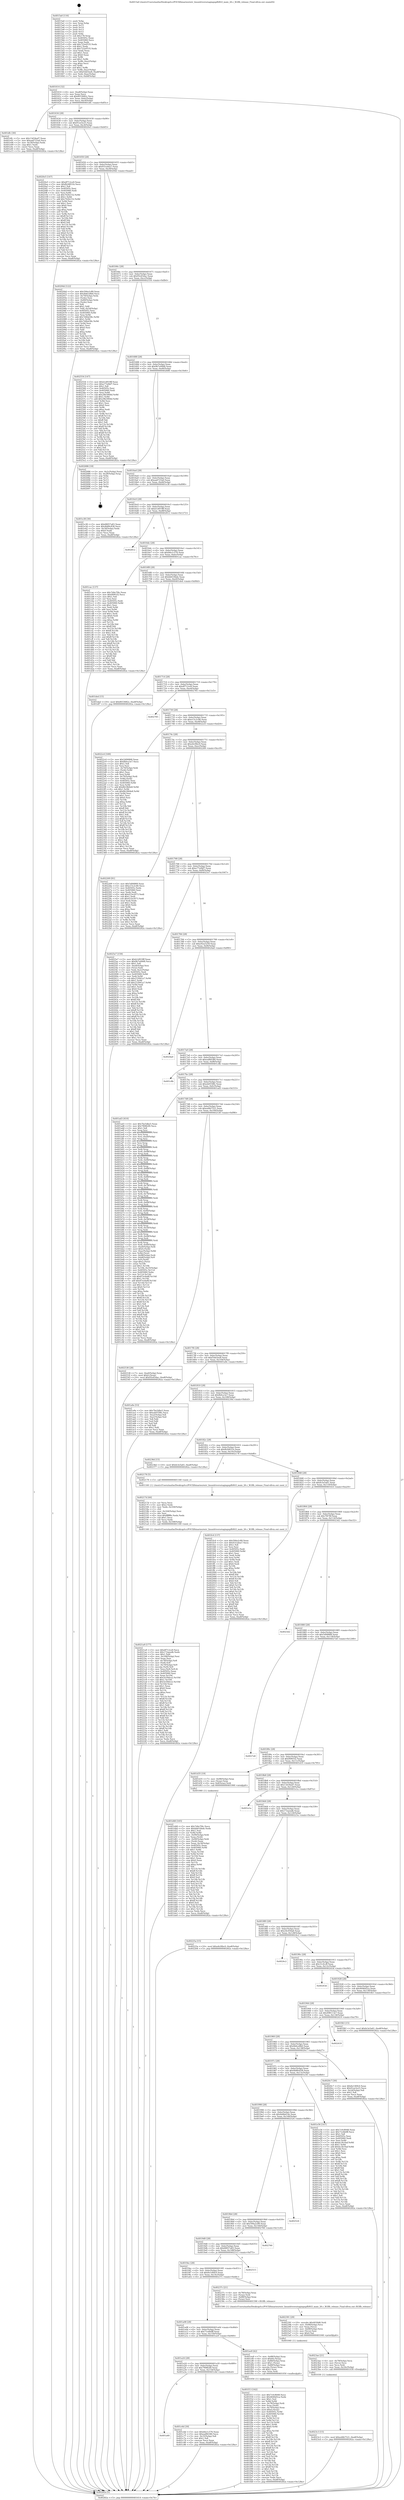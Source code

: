 digraph "0x4015a0" {
  label = "0x4015a0 (/mnt/c/Users/mathe/Desktop/tcc/POCII/binaries/extr_linuxdriversstagingxgifbXGI_main_26.c_XGIfb_release_Final-ollvm.out::main(0))"
  labelloc = "t"
  node[shape=record]

  Entry [label="",width=0.3,height=0.3,shape=circle,fillcolor=black,style=filled]
  "0x401614" [label="{
     0x401614 [32]\l
     | [instrs]\l
     &nbsp;&nbsp;0x401614 \<+6\>: mov -0xa8(%rbp),%eax\l
     &nbsp;&nbsp;0x40161a \<+2\>: mov %eax,%ecx\l
     &nbsp;&nbsp;0x40161c \<+6\>: sub $0x8033682c,%ecx\l
     &nbsp;&nbsp;0x401622 \<+6\>: mov %eax,-0xbc(%rbp)\l
     &nbsp;&nbsp;0x401628 \<+6\>: mov %ecx,-0xc0(%rbp)\l
     &nbsp;&nbsp;0x40162e \<+6\>: je 0000000000401dfc \<main+0x85c\>\l
  }"]
  "0x401dfc" [label="{
     0x401dfc [30]\l
     | [instrs]\l
     &nbsp;&nbsp;0x401dfc \<+5\>: mov $0x13d34ed7,%eax\l
     &nbsp;&nbsp;0x401e01 \<+5\>: mov $0xaa6725a0,%ecx\l
     &nbsp;&nbsp;0x401e06 \<+3\>: mov -0x34(%rbp),%edx\l
     &nbsp;&nbsp;0x401e09 \<+3\>: cmp $0x1,%edx\l
     &nbsp;&nbsp;0x401e0c \<+3\>: cmovl %ecx,%eax\l
     &nbsp;&nbsp;0x401e0f \<+6\>: mov %eax,-0xa8(%rbp)\l
     &nbsp;&nbsp;0x401e15 \<+5\>: jmp 000000000040282a \<main+0x128a\>\l
  }"]
  "0x401634" [label="{
     0x401634 [28]\l
     | [instrs]\l
     &nbsp;&nbsp;0x401634 \<+5\>: jmp 0000000000401639 \<main+0x99\>\l
     &nbsp;&nbsp;0x401639 \<+6\>: mov -0xbc(%rbp),%eax\l
     &nbsp;&nbsp;0x40163f \<+5\>: sub $0x91ee5e25,%eax\l
     &nbsp;&nbsp;0x401644 \<+6\>: mov %eax,-0xc4(%rbp)\l
     &nbsp;&nbsp;0x40164a \<+6\>: je 00000000004020e5 \<main+0xb45\>\l
  }"]
  Exit [label="",width=0.3,height=0.3,shape=circle,fillcolor=black,style=filled,peripheries=2]
  "0x4020e5" [label="{
     0x4020e5 [147]\l
     | [instrs]\l
     &nbsp;&nbsp;0x4020e5 \<+5\>: mov $0xdf712ce9,%eax\l
     &nbsp;&nbsp;0x4020ea \<+5\>: mov $0xfb26831b,%ecx\l
     &nbsp;&nbsp;0x4020ef \<+2\>: mov $0x1,%dl\l
     &nbsp;&nbsp;0x4020f1 \<+7\>: mov 0x40505c,%esi\l
     &nbsp;&nbsp;0x4020f8 \<+7\>: mov 0x405060,%edi\l
     &nbsp;&nbsp;0x4020ff \<+3\>: mov %esi,%r8d\l
     &nbsp;&nbsp;0x402102 \<+7\>: sub $0x702fe152,%r8d\l
     &nbsp;&nbsp;0x402109 \<+4\>: sub $0x1,%r8d\l
     &nbsp;&nbsp;0x40210d \<+7\>: add $0x702fe152,%r8d\l
     &nbsp;&nbsp;0x402114 \<+4\>: imul %r8d,%esi\l
     &nbsp;&nbsp;0x402118 \<+3\>: and $0x1,%esi\l
     &nbsp;&nbsp;0x40211b \<+3\>: cmp $0x0,%esi\l
     &nbsp;&nbsp;0x40211e \<+4\>: sete %r9b\l
     &nbsp;&nbsp;0x402122 \<+3\>: cmp $0xa,%edi\l
     &nbsp;&nbsp;0x402125 \<+4\>: setl %r10b\l
     &nbsp;&nbsp;0x402129 \<+3\>: mov %r9b,%r11b\l
     &nbsp;&nbsp;0x40212c \<+4\>: xor $0xff,%r11b\l
     &nbsp;&nbsp;0x402130 \<+3\>: mov %r10b,%bl\l
     &nbsp;&nbsp;0x402133 \<+3\>: xor $0xff,%bl\l
     &nbsp;&nbsp;0x402136 \<+3\>: xor $0x0,%dl\l
     &nbsp;&nbsp;0x402139 \<+3\>: mov %r11b,%r14b\l
     &nbsp;&nbsp;0x40213c \<+4\>: and $0x0,%r14b\l
     &nbsp;&nbsp;0x402140 \<+3\>: and %dl,%r9b\l
     &nbsp;&nbsp;0x402143 \<+3\>: mov %bl,%r15b\l
     &nbsp;&nbsp;0x402146 \<+4\>: and $0x0,%r15b\l
     &nbsp;&nbsp;0x40214a \<+3\>: and %dl,%r10b\l
     &nbsp;&nbsp;0x40214d \<+3\>: or %r9b,%r14b\l
     &nbsp;&nbsp;0x402150 \<+3\>: or %r10b,%r15b\l
     &nbsp;&nbsp;0x402153 \<+3\>: xor %r15b,%r14b\l
     &nbsp;&nbsp;0x402156 \<+3\>: or %bl,%r11b\l
     &nbsp;&nbsp;0x402159 \<+4\>: xor $0xff,%r11b\l
     &nbsp;&nbsp;0x40215d \<+3\>: or $0x0,%dl\l
     &nbsp;&nbsp;0x402160 \<+3\>: and %dl,%r11b\l
     &nbsp;&nbsp;0x402163 \<+3\>: or %r11b,%r14b\l
     &nbsp;&nbsp;0x402166 \<+4\>: test $0x1,%r14b\l
     &nbsp;&nbsp;0x40216a \<+3\>: cmovne %ecx,%eax\l
     &nbsp;&nbsp;0x40216d \<+6\>: mov %eax,-0xa8(%rbp)\l
     &nbsp;&nbsp;0x402173 \<+5\>: jmp 000000000040282a \<main+0x128a\>\l
  }"]
  "0x401650" [label="{
     0x401650 [28]\l
     | [instrs]\l
     &nbsp;&nbsp;0x401650 \<+5\>: jmp 0000000000401655 \<main+0xb5\>\l
     &nbsp;&nbsp;0x401655 \<+6\>: mov -0xbc(%rbp),%eax\l
     &nbsp;&nbsp;0x40165b \<+5\>: sub $0x931edea7,%eax\l
     &nbsp;&nbsp;0x401660 \<+6\>: mov %eax,-0xc8(%rbp)\l
     &nbsp;&nbsp;0x401666 \<+6\>: je 000000000040204d \<main+0xaad\>\l
  }"]
  "0x4023c3" [label="{
     0x4023c3 [15]\l
     | [instrs]\l
     &nbsp;&nbsp;0x4023c3 \<+10\>: movl $0xed4b7521,-0xa8(%rbp)\l
     &nbsp;&nbsp;0x4023cd \<+5\>: jmp 000000000040282a \<main+0x128a\>\l
  }"]
  "0x40204d" [label="{
     0x40204d [122]\l
     | [instrs]\l
     &nbsp;&nbsp;0x40204d \<+5\>: mov $0x594a2c89,%eax\l
     &nbsp;&nbsp;0x402052 \<+5\>: mov $0x4b6ce8b0,%ecx\l
     &nbsp;&nbsp;0x402057 \<+4\>: mov -0x70(%rbp),%rdx\l
     &nbsp;&nbsp;0x40205b \<+2\>: mov (%rdx),%esi\l
     &nbsp;&nbsp;0x40205d \<+4\>: mov -0x80(%rbp),%rdx\l
     &nbsp;&nbsp;0x402061 \<+2\>: cmp (%rdx),%esi\l
     &nbsp;&nbsp;0x402063 \<+4\>: setl %dil\l
     &nbsp;&nbsp;0x402067 \<+4\>: and $0x1,%dil\l
     &nbsp;&nbsp;0x40206b \<+4\>: mov %dil,-0x2d(%rbp)\l
     &nbsp;&nbsp;0x40206f \<+7\>: mov 0x40505c,%esi\l
     &nbsp;&nbsp;0x402076 \<+8\>: mov 0x405060,%r8d\l
     &nbsp;&nbsp;0x40207e \<+3\>: mov %esi,%r9d\l
     &nbsp;&nbsp;0x402081 \<+7\>: add $0x7d4bd38c,%r9d\l
     &nbsp;&nbsp;0x402088 \<+4\>: sub $0x1,%r9d\l
     &nbsp;&nbsp;0x40208c \<+7\>: sub $0x7d4bd38c,%r9d\l
     &nbsp;&nbsp;0x402093 \<+4\>: imul %r9d,%esi\l
     &nbsp;&nbsp;0x402097 \<+3\>: and $0x1,%esi\l
     &nbsp;&nbsp;0x40209a \<+3\>: cmp $0x0,%esi\l
     &nbsp;&nbsp;0x40209d \<+4\>: sete %dil\l
     &nbsp;&nbsp;0x4020a1 \<+4\>: cmp $0xa,%r8d\l
     &nbsp;&nbsp;0x4020a5 \<+4\>: setl %r10b\l
     &nbsp;&nbsp;0x4020a9 \<+3\>: mov %dil,%r11b\l
     &nbsp;&nbsp;0x4020ac \<+3\>: and %r10b,%r11b\l
     &nbsp;&nbsp;0x4020af \<+3\>: xor %r10b,%dil\l
     &nbsp;&nbsp;0x4020b2 \<+3\>: or %dil,%r11b\l
     &nbsp;&nbsp;0x4020b5 \<+4\>: test $0x1,%r11b\l
     &nbsp;&nbsp;0x4020b9 \<+3\>: cmovne %ecx,%eax\l
     &nbsp;&nbsp;0x4020bc \<+6\>: mov %eax,-0xa8(%rbp)\l
     &nbsp;&nbsp;0x4020c2 \<+5\>: jmp 000000000040282a \<main+0x128a\>\l
  }"]
  "0x40166c" [label="{
     0x40166c [28]\l
     | [instrs]\l
     &nbsp;&nbsp;0x40166c \<+5\>: jmp 0000000000401671 \<main+0xd1\>\l
     &nbsp;&nbsp;0x401671 \<+6\>: mov -0xbc(%rbp),%eax\l
     &nbsp;&nbsp;0x401677 \<+5\>: sub $0x95e45dac,%eax\l
     &nbsp;&nbsp;0x40167c \<+6\>: mov %eax,-0xcc(%rbp)\l
     &nbsp;&nbsp;0x401682 \<+6\>: je 0000000000402554 \<main+0xfb4\>\l
  }"]
  "0x4023ae" [label="{
     0x4023ae [21]\l
     | [instrs]\l
     &nbsp;&nbsp;0x4023ae \<+4\>: mov -0x78(%rbp),%rcx\l
     &nbsp;&nbsp;0x4023b2 \<+3\>: mov (%rcx),%rcx\l
     &nbsp;&nbsp;0x4023b5 \<+3\>: mov %rcx,%rdi\l
     &nbsp;&nbsp;0x4023b8 \<+6\>: mov %eax,-0x16c(%rbp)\l
     &nbsp;&nbsp;0x4023be \<+5\>: call 0000000000401030 \<free@plt\>\l
     | [calls]\l
     &nbsp;&nbsp;0x401030 \{1\} (unknown)\l
  }"]
  "0x402554" [label="{
     0x402554 [147]\l
     | [instrs]\l
     &nbsp;&nbsp;0x402554 \<+5\>: mov $0xb1d919ff,%eax\l
     &nbsp;&nbsp;0x402559 \<+5\>: mov $0xe77e0bf7,%ecx\l
     &nbsp;&nbsp;0x40255e \<+2\>: mov $0x1,%dl\l
     &nbsp;&nbsp;0x402560 \<+7\>: mov 0x40505c,%esi\l
     &nbsp;&nbsp;0x402567 \<+7\>: mov 0x405060,%edi\l
     &nbsp;&nbsp;0x40256e \<+3\>: mov %esi,%r8d\l
     &nbsp;&nbsp;0x402571 \<+7\>: sub $0x29b3064d,%r8d\l
     &nbsp;&nbsp;0x402578 \<+4\>: sub $0x1,%r8d\l
     &nbsp;&nbsp;0x40257c \<+7\>: add $0x29b3064d,%r8d\l
     &nbsp;&nbsp;0x402583 \<+4\>: imul %r8d,%esi\l
     &nbsp;&nbsp;0x402587 \<+3\>: and $0x1,%esi\l
     &nbsp;&nbsp;0x40258a \<+3\>: cmp $0x0,%esi\l
     &nbsp;&nbsp;0x40258d \<+4\>: sete %r9b\l
     &nbsp;&nbsp;0x402591 \<+3\>: cmp $0xa,%edi\l
     &nbsp;&nbsp;0x402594 \<+4\>: setl %r10b\l
     &nbsp;&nbsp;0x402598 \<+3\>: mov %r9b,%r11b\l
     &nbsp;&nbsp;0x40259b \<+4\>: xor $0xff,%r11b\l
     &nbsp;&nbsp;0x40259f \<+3\>: mov %r10b,%bl\l
     &nbsp;&nbsp;0x4025a2 \<+3\>: xor $0xff,%bl\l
     &nbsp;&nbsp;0x4025a5 \<+3\>: xor $0x1,%dl\l
     &nbsp;&nbsp;0x4025a8 \<+3\>: mov %r11b,%r14b\l
     &nbsp;&nbsp;0x4025ab \<+4\>: and $0xff,%r14b\l
     &nbsp;&nbsp;0x4025af \<+3\>: and %dl,%r9b\l
     &nbsp;&nbsp;0x4025b2 \<+3\>: mov %bl,%r15b\l
     &nbsp;&nbsp;0x4025b5 \<+4\>: and $0xff,%r15b\l
     &nbsp;&nbsp;0x4025b9 \<+3\>: and %dl,%r10b\l
     &nbsp;&nbsp;0x4025bc \<+3\>: or %r9b,%r14b\l
     &nbsp;&nbsp;0x4025bf \<+3\>: or %r10b,%r15b\l
     &nbsp;&nbsp;0x4025c2 \<+3\>: xor %r15b,%r14b\l
     &nbsp;&nbsp;0x4025c5 \<+3\>: or %bl,%r11b\l
     &nbsp;&nbsp;0x4025c8 \<+4\>: xor $0xff,%r11b\l
     &nbsp;&nbsp;0x4025cc \<+3\>: or $0x1,%dl\l
     &nbsp;&nbsp;0x4025cf \<+3\>: and %dl,%r11b\l
     &nbsp;&nbsp;0x4025d2 \<+3\>: or %r11b,%r14b\l
     &nbsp;&nbsp;0x4025d5 \<+4\>: test $0x1,%r14b\l
     &nbsp;&nbsp;0x4025d9 \<+3\>: cmovne %ecx,%eax\l
     &nbsp;&nbsp;0x4025dc \<+6\>: mov %eax,-0xa8(%rbp)\l
     &nbsp;&nbsp;0x4025e2 \<+5\>: jmp 000000000040282a \<main+0x128a\>\l
  }"]
  "0x401688" [label="{
     0x401688 [28]\l
     | [instrs]\l
     &nbsp;&nbsp;0x401688 \<+5\>: jmp 000000000040168d \<main+0xed\>\l
     &nbsp;&nbsp;0x40168d \<+6\>: mov -0xbc(%rbp),%eax\l
     &nbsp;&nbsp;0x401693 \<+5\>: sub $0x9b7e0068,%eax\l
     &nbsp;&nbsp;0x401698 \<+6\>: mov %eax,-0xd0(%rbp)\l
     &nbsp;&nbsp;0x40169e \<+6\>: je 0000000000402686 \<main+0x10e6\>\l
  }"]
  "0x402391" [label="{
     0x402391 [29]\l
     | [instrs]\l
     &nbsp;&nbsp;0x402391 \<+10\>: movabs $0x4030d6,%rdi\l
     &nbsp;&nbsp;0x40239b \<+4\>: mov -0x68(%rbp),%rcx\l
     &nbsp;&nbsp;0x40239f \<+2\>: mov %eax,(%rcx)\l
     &nbsp;&nbsp;0x4023a1 \<+4\>: mov -0x68(%rbp),%rcx\l
     &nbsp;&nbsp;0x4023a5 \<+2\>: mov (%rcx),%esi\l
     &nbsp;&nbsp;0x4023a7 \<+2\>: mov $0x0,%al\l
     &nbsp;&nbsp;0x4023a9 \<+5\>: call 0000000000401040 \<printf@plt\>\l
     | [calls]\l
     &nbsp;&nbsp;0x401040 \{1\} (unknown)\l
  }"]
  "0x402686" [label="{
     0x402686 [18]\l
     | [instrs]\l
     &nbsp;&nbsp;0x402686 \<+3\>: mov -0x2c(%rbp),%eax\l
     &nbsp;&nbsp;0x402689 \<+4\>: lea -0x28(%rbp),%rsp\l
     &nbsp;&nbsp;0x40268d \<+1\>: pop %rbx\l
     &nbsp;&nbsp;0x40268e \<+2\>: pop %r12\l
     &nbsp;&nbsp;0x402690 \<+2\>: pop %r13\l
     &nbsp;&nbsp;0x402692 \<+2\>: pop %r14\l
     &nbsp;&nbsp;0x402694 \<+2\>: pop %r15\l
     &nbsp;&nbsp;0x402696 \<+1\>: pop %rbp\l
     &nbsp;&nbsp;0x402697 \<+1\>: ret\l
  }"]
  "0x4016a4" [label="{
     0x4016a4 [28]\l
     | [instrs]\l
     &nbsp;&nbsp;0x4016a4 \<+5\>: jmp 00000000004016a9 \<main+0x109\>\l
     &nbsp;&nbsp;0x4016a9 \<+6\>: mov -0xbc(%rbp),%eax\l
     &nbsp;&nbsp;0x4016af \<+5\>: sub $0xaa6725a0,%eax\l
     &nbsp;&nbsp;0x4016b4 \<+6\>: mov %eax,-0xd4(%rbp)\l
     &nbsp;&nbsp;0x4016ba \<+6\>: je 0000000000401e38 \<main+0x898\>\l
  }"]
  "0x4021a9" [label="{
     0x4021a9 [177]\l
     | [instrs]\l
     &nbsp;&nbsp;0x4021a9 \<+5\>: mov $0xdf712ce9,%ecx\l
     &nbsp;&nbsp;0x4021ae \<+5\>: mov $0x172aeedb,%edx\l
     &nbsp;&nbsp;0x4021b3 \<+3\>: mov $0x1,%dil\l
     &nbsp;&nbsp;0x4021b6 \<+6\>: mov -0x168(%rbp),%esi\l
     &nbsp;&nbsp;0x4021bc \<+3\>: imul %eax,%esi\l
     &nbsp;&nbsp;0x4021bf \<+4\>: mov -0x78(%rbp),%r8\l
     &nbsp;&nbsp;0x4021c3 \<+3\>: mov (%r8),%r8\l
     &nbsp;&nbsp;0x4021c6 \<+4\>: mov -0x70(%rbp),%r9\l
     &nbsp;&nbsp;0x4021ca \<+3\>: movslq (%r9),%r9\l
     &nbsp;&nbsp;0x4021cd \<+4\>: mov %esi,(%r8,%r9,4)\l
     &nbsp;&nbsp;0x4021d1 \<+7\>: mov 0x40505c,%eax\l
     &nbsp;&nbsp;0x4021d8 \<+7\>: mov 0x405060,%esi\l
     &nbsp;&nbsp;0x4021df \<+3\>: mov %eax,%r10d\l
     &nbsp;&nbsp;0x4021e2 \<+7\>: add $0x5e59dce2,%r10d\l
     &nbsp;&nbsp;0x4021e9 \<+4\>: sub $0x1,%r10d\l
     &nbsp;&nbsp;0x4021ed \<+7\>: sub $0x5e59dce2,%r10d\l
     &nbsp;&nbsp;0x4021f4 \<+4\>: imul %r10d,%eax\l
     &nbsp;&nbsp;0x4021f8 \<+3\>: and $0x1,%eax\l
     &nbsp;&nbsp;0x4021fb \<+3\>: cmp $0x0,%eax\l
     &nbsp;&nbsp;0x4021fe \<+4\>: sete %r11b\l
     &nbsp;&nbsp;0x402202 \<+3\>: cmp $0xa,%esi\l
     &nbsp;&nbsp;0x402205 \<+3\>: setl %bl\l
     &nbsp;&nbsp;0x402208 \<+3\>: mov %r11b,%r14b\l
     &nbsp;&nbsp;0x40220b \<+4\>: xor $0xff,%r14b\l
     &nbsp;&nbsp;0x40220f \<+3\>: mov %bl,%r15b\l
     &nbsp;&nbsp;0x402212 \<+4\>: xor $0xff,%r15b\l
     &nbsp;&nbsp;0x402216 \<+4\>: xor $0x1,%dil\l
     &nbsp;&nbsp;0x40221a \<+3\>: mov %r14b,%r12b\l
     &nbsp;&nbsp;0x40221d \<+4\>: and $0xff,%r12b\l
     &nbsp;&nbsp;0x402221 \<+3\>: and %dil,%r11b\l
     &nbsp;&nbsp;0x402224 \<+3\>: mov %r15b,%r13b\l
     &nbsp;&nbsp;0x402227 \<+4\>: and $0xff,%r13b\l
     &nbsp;&nbsp;0x40222b \<+3\>: and %dil,%bl\l
     &nbsp;&nbsp;0x40222e \<+3\>: or %r11b,%r12b\l
     &nbsp;&nbsp;0x402231 \<+3\>: or %bl,%r13b\l
     &nbsp;&nbsp;0x402234 \<+3\>: xor %r13b,%r12b\l
     &nbsp;&nbsp;0x402237 \<+3\>: or %r15b,%r14b\l
     &nbsp;&nbsp;0x40223a \<+4\>: xor $0xff,%r14b\l
     &nbsp;&nbsp;0x40223e \<+4\>: or $0x1,%dil\l
     &nbsp;&nbsp;0x402242 \<+3\>: and %dil,%r14b\l
     &nbsp;&nbsp;0x402245 \<+3\>: or %r14b,%r12b\l
     &nbsp;&nbsp;0x402248 \<+4\>: test $0x1,%r12b\l
     &nbsp;&nbsp;0x40224c \<+3\>: cmovne %edx,%ecx\l
     &nbsp;&nbsp;0x40224f \<+6\>: mov %ecx,-0xa8(%rbp)\l
     &nbsp;&nbsp;0x402255 \<+5\>: jmp 000000000040282a \<main+0x128a\>\l
  }"]
  "0x401e38" [label="{
     0x401e38 [30]\l
     | [instrs]\l
     &nbsp;&nbsp;0x401e38 \<+5\>: mov $0x68057a83,%eax\l
     &nbsp;&nbsp;0x401e3d \<+5\>: mov $0x4b89c838,%ecx\l
     &nbsp;&nbsp;0x401e42 \<+3\>: mov -0x34(%rbp),%edx\l
     &nbsp;&nbsp;0x401e45 \<+3\>: cmp $0x0,%edx\l
     &nbsp;&nbsp;0x401e48 \<+3\>: cmove %ecx,%eax\l
     &nbsp;&nbsp;0x401e4b \<+6\>: mov %eax,-0xa8(%rbp)\l
     &nbsp;&nbsp;0x401e51 \<+5\>: jmp 000000000040282a \<main+0x128a\>\l
  }"]
  "0x4016c0" [label="{
     0x4016c0 [28]\l
     | [instrs]\l
     &nbsp;&nbsp;0x4016c0 \<+5\>: jmp 00000000004016c5 \<main+0x125\>\l
     &nbsp;&nbsp;0x4016c5 \<+6\>: mov -0xbc(%rbp),%eax\l
     &nbsp;&nbsp;0x4016cb \<+5\>: sub $0xb1d919ff,%eax\l
     &nbsp;&nbsp;0x4016d0 \<+6\>: mov %eax,-0xd8(%rbp)\l
     &nbsp;&nbsp;0x4016d6 \<+6\>: je 0000000000402812 \<main+0x1272\>\l
  }"]
  "0x40217d" [label="{
     0x40217d [44]\l
     | [instrs]\l
     &nbsp;&nbsp;0x40217d \<+2\>: xor %ecx,%ecx\l
     &nbsp;&nbsp;0x40217f \<+5\>: mov $0x2,%edx\l
     &nbsp;&nbsp;0x402184 \<+6\>: mov %edx,-0x164(%rbp)\l
     &nbsp;&nbsp;0x40218a \<+1\>: cltd\l
     &nbsp;&nbsp;0x40218b \<+6\>: mov -0x164(%rbp),%esi\l
     &nbsp;&nbsp;0x402191 \<+2\>: idiv %esi\l
     &nbsp;&nbsp;0x402193 \<+6\>: imul $0xfffffffe,%edx,%edx\l
     &nbsp;&nbsp;0x402199 \<+3\>: sub $0x1,%ecx\l
     &nbsp;&nbsp;0x40219c \<+2\>: sub %ecx,%edx\l
     &nbsp;&nbsp;0x40219e \<+6\>: mov %edx,-0x168(%rbp)\l
     &nbsp;&nbsp;0x4021a4 \<+5\>: call 0000000000401160 \<next_i\>\l
     | [calls]\l
     &nbsp;&nbsp;0x401160 \{1\} (/mnt/c/Users/mathe/Desktop/tcc/POCII/binaries/extr_linuxdriversstagingxgifbXGI_main_26.c_XGIfb_release_Final-ollvm.out::next_i)\l
  }"]
  "0x402812" [label="{
     0x402812\l
  }", style=dashed]
  "0x4016dc" [label="{
     0x4016dc [28]\l
     | [instrs]\l
     &nbsp;&nbsp;0x4016dc \<+5\>: jmp 00000000004016e1 \<main+0x141\>\l
     &nbsp;&nbsp;0x4016e1 \<+6\>: mov -0xbc(%rbp),%eax\l
     &nbsp;&nbsp;0x4016e7 \<+5\>: sub $0xb6e1c576,%eax\l
     &nbsp;&nbsp;0x4016ec \<+6\>: mov %eax,-0xdc(%rbp)\l
     &nbsp;&nbsp;0x4016f2 \<+6\>: je 0000000000401cac \<main+0x70c\>\l
  }"]
  "0x401f13" [label="{
     0x401f13 [162]\l
     | [instrs]\l
     &nbsp;&nbsp;0x401f13 \<+5\>: mov $0x7c0c8048,%ecx\l
     &nbsp;&nbsp;0x401f18 \<+5\>: mov $0x4646d5ca,%edx\l
     &nbsp;&nbsp;0x401f1d \<+3\>: mov $0x1,%sil\l
     &nbsp;&nbsp;0x401f20 \<+3\>: xor %r8d,%r8d\l
     &nbsp;&nbsp;0x401f23 \<+4\>: mov -0x78(%rbp),%rdi\l
     &nbsp;&nbsp;0x401f27 \<+3\>: mov %rax,(%rdi)\l
     &nbsp;&nbsp;0x401f2a \<+4\>: mov -0x70(%rbp),%rax\l
     &nbsp;&nbsp;0x401f2e \<+6\>: movl $0x0,(%rax)\l
     &nbsp;&nbsp;0x401f34 \<+8\>: mov 0x40505c,%r9d\l
     &nbsp;&nbsp;0x401f3c \<+8\>: mov 0x405060,%r10d\l
     &nbsp;&nbsp;0x401f44 \<+4\>: sub $0x1,%r8d\l
     &nbsp;&nbsp;0x401f48 \<+3\>: mov %r9d,%r11d\l
     &nbsp;&nbsp;0x401f4b \<+3\>: add %r8d,%r11d\l
     &nbsp;&nbsp;0x401f4e \<+4\>: imul %r11d,%r9d\l
     &nbsp;&nbsp;0x401f52 \<+4\>: and $0x1,%r9d\l
     &nbsp;&nbsp;0x401f56 \<+4\>: cmp $0x0,%r9d\l
     &nbsp;&nbsp;0x401f5a \<+3\>: sete %bl\l
     &nbsp;&nbsp;0x401f5d \<+4\>: cmp $0xa,%r10d\l
     &nbsp;&nbsp;0x401f61 \<+4\>: setl %r14b\l
     &nbsp;&nbsp;0x401f65 \<+3\>: mov %bl,%r15b\l
     &nbsp;&nbsp;0x401f68 \<+4\>: xor $0xff,%r15b\l
     &nbsp;&nbsp;0x401f6c \<+3\>: mov %r14b,%r12b\l
     &nbsp;&nbsp;0x401f6f \<+4\>: xor $0xff,%r12b\l
     &nbsp;&nbsp;0x401f73 \<+4\>: xor $0x1,%sil\l
     &nbsp;&nbsp;0x401f77 \<+3\>: mov %r15b,%r13b\l
     &nbsp;&nbsp;0x401f7a \<+4\>: and $0xff,%r13b\l
     &nbsp;&nbsp;0x401f7e \<+3\>: and %sil,%bl\l
     &nbsp;&nbsp;0x401f81 \<+3\>: mov %r12b,%al\l
     &nbsp;&nbsp;0x401f84 \<+2\>: and $0xff,%al\l
     &nbsp;&nbsp;0x401f86 \<+3\>: and %sil,%r14b\l
     &nbsp;&nbsp;0x401f89 \<+3\>: or %bl,%r13b\l
     &nbsp;&nbsp;0x401f8c \<+3\>: or %r14b,%al\l
     &nbsp;&nbsp;0x401f8f \<+3\>: xor %al,%r13b\l
     &nbsp;&nbsp;0x401f92 \<+3\>: or %r12b,%r15b\l
     &nbsp;&nbsp;0x401f95 \<+4\>: xor $0xff,%r15b\l
     &nbsp;&nbsp;0x401f99 \<+4\>: or $0x1,%sil\l
     &nbsp;&nbsp;0x401f9d \<+3\>: and %sil,%r15b\l
     &nbsp;&nbsp;0x401fa0 \<+3\>: or %r15b,%r13b\l
     &nbsp;&nbsp;0x401fa3 \<+4\>: test $0x1,%r13b\l
     &nbsp;&nbsp;0x401fa7 \<+3\>: cmovne %edx,%ecx\l
     &nbsp;&nbsp;0x401faa \<+6\>: mov %ecx,-0xa8(%rbp)\l
     &nbsp;&nbsp;0x401fb0 \<+5\>: jmp 000000000040282a \<main+0x128a\>\l
  }"]
  "0x401cac" [label="{
     0x401cac [137]\l
     | [instrs]\l
     &nbsp;&nbsp;0x401cac \<+5\>: mov $0x7d4e7f4c,%eax\l
     &nbsp;&nbsp;0x401cb1 \<+5\>: mov $0xf4901f2,%ecx\l
     &nbsp;&nbsp;0x401cb6 \<+2\>: mov $0x1,%dl\l
     &nbsp;&nbsp;0x401cb8 \<+2\>: xor %esi,%esi\l
     &nbsp;&nbsp;0x401cba \<+7\>: mov 0x40505c,%edi\l
     &nbsp;&nbsp;0x401cc1 \<+8\>: mov 0x405060,%r8d\l
     &nbsp;&nbsp;0x401cc9 \<+3\>: sub $0x1,%esi\l
     &nbsp;&nbsp;0x401ccc \<+3\>: mov %edi,%r9d\l
     &nbsp;&nbsp;0x401ccf \<+3\>: add %esi,%r9d\l
     &nbsp;&nbsp;0x401cd2 \<+4\>: imul %r9d,%edi\l
     &nbsp;&nbsp;0x401cd6 \<+3\>: and $0x1,%edi\l
     &nbsp;&nbsp;0x401cd9 \<+3\>: cmp $0x0,%edi\l
     &nbsp;&nbsp;0x401cdc \<+4\>: sete %r10b\l
     &nbsp;&nbsp;0x401ce0 \<+4\>: cmp $0xa,%r8d\l
     &nbsp;&nbsp;0x401ce4 \<+4\>: setl %r11b\l
     &nbsp;&nbsp;0x401ce8 \<+3\>: mov %r10b,%bl\l
     &nbsp;&nbsp;0x401ceb \<+3\>: xor $0xff,%bl\l
     &nbsp;&nbsp;0x401cee \<+3\>: mov %r11b,%r14b\l
     &nbsp;&nbsp;0x401cf1 \<+4\>: xor $0xff,%r14b\l
     &nbsp;&nbsp;0x401cf5 \<+3\>: xor $0x1,%dl\l
     &nbsp;&nbsp;0x401cf8 \<+3\>: mov %bl,%r15b\l
     &nbsp;&nbsp;0x401cfb \<+4\>: and $0xff,%r15b\l
     &nbsp;&nbsp;0x401cff \<+3\>: and %dl,%r10b\l
     &nbsp;&nbsp;0x401d02 \<+3\>: mov %r14b,%r12b\l
     &nbsp;&nbsp;0x401d05 \<+4\>: and $0xff,%r12b\l
     &nbsp;&nbsp;0x401d09 \<+3\>: and %dl,%r11b\l
     &nbsp;&nbsp;0x401d0c \<+3\>: or %r10b,%r15b\l
     &nbsp;&nbsp;0x401d0f \<+3\>: or %r11b,%r12b\l
     &nbsp;&nbsp;0x401d12 \<+3\>: xor %r12b,%r15b\l
     &nbsp;&nbsp;0x401d15 \<+3\>: or %r14b,%bl\l
     &nbsp;&nbsp;0x401d18 \<+3\>: xor $0xff,%bl\l
     &nbsp;&nbsp;0x401d1b \<+3\>: or $0x1,%dl\l
     &nbsp;&nbsp;0x401d1e \<+2\>: and %dl,%bl\l
     &nbsp;&nbsp;0x401d20 \<+3\>: or %bl,%r15b\l
     &nbsp;&nbsp;0x401d23 \<+4\>: test $0x1,%r15b\l
     &nbsp;&nbsp;0x401d27 \<+3\>: cmovne %ecx,%eax\l
     &nbsp;&nbsp;0x401d2a \<+6\>: mov %eax,-0xa8(%rbp)\l
     &nbsp;&nbsp;0x401d30 \<+5\>: jmp 000000000040282a \<main+0x128a\>\l
  }"]
  "0x4016f8" [label="{
     0x4016f8 [28]\l
     | [instrs]\l
     &nbsp;&nbsp;0x4016f8 \<+5\>: jmp 00000000004016fd \<main+0x15d\>\l
     &nbsp;&nbsp;0x4016fd \<+6\>: mov -0xbc(%rbp),%eax\l
     &nbsp;&nbsp;0x401703 \<+5\>: sub $0xbb610bde,%eax\l
     &nbsp;&nbsp;0x401708 \<+6\>: mov %eax,-0xe0(%rbp)\l
     &nbsp;&nbsp;0x40170e \<+6\>: je 0000000000401ded \<main+0x84d\>\l
  }"]
  "0x401d48" [label="{
     0x401d48 [165]\l
     | [instrs]\l
     &nbsp;&nbsp;0x401d48 \<+5\>: mov $0x7d4e7f4c,%ecx\l
     &nbsp;&nbsp;0x401d4d \<+5\>: mov $0xbb610bde,%edx\l
     &nbsp;&nbsp;0x401d52 \<+3\>: mov $0x1,%sil\l
     &nbsp;&nbsp;0x401d55 \<+3\>: xor %r8d,%r8d\l
     &nbsp;&nbsp;0x401d58 \<+7\>: mov -0x90(%rbp),%rdi\l
     &nbsp;&nbsp;0x401d5f \<+2\>: mov %eax,(%rdi)\l
     &nbsp;&nbsp;0x401d61 \<+7\>: mov -0x90(%rbp),%rdi\l
     &nbsp;&nbsp;0x401d68 \<+2\>: mov (%rdi),%eax\l
     &nbsp;&nbsp;0x401d6a \<+3\>: mov %eax,-0x34(%rbp)\l
     &nbsp;&nbsp;0x401d6d \<+7\>: mov 0x40505c,%eax\l
     &nbsp;&nbsp;0x401d74 \<+8\>: mov 0x405060,%r9d\l
     &nbsp;&nbsp;0x401d7c \<+4\>: sub $0x1,%r8d\l
     &nbsp;&nbsp;0x401d80 \<+3\>: mov %eax,%r10d\l
     &nbsp;&nbsp;0x401d83 \<+3\>: add %r8d,%r10d\l
     &nbsp;&nbsp;0x401d86 \<+4\>: imul %r10d,%eax\l
     &nbsp;&nbsp;0x401d8a \<+3\>: and $0x1,%eax\l
     &nbsp;&nbsp;0x401d8d \<+3\>: cmp $0x0,%eax\l
     &nbsp;&nbsp;0x401d90 \<+4\>: sete %r11b\l
     &nbsp;&nbsp;0x401d94 \<+4\>: cmp $0xa,%r9d\l
     &nbsp;&nbsp;0x401d98 \<+3\>: setl %bl\l
     &nbsp;&nbsp;0x401d9b \<+3\>: mov %r11b,%r14b\l
     &nbsp;&nbsp;0x401d9e \<+4\>: xor $0xff,%r14b\l
     &nbsp;&nbsp;0x401da2 \<+3\>: mov %bl,%r15b\l
     &nbsp;&nbsp;0x401da5 \<+4\>: xor $0xff,%r15b\l
     &nbsp;&nbsp;0x401da9 \<+4\>: xor $0x0,%sil\l
     &nbsp;&nbsp;0x401dad \<+3\>: mov %r14b,%r12b\l
     &nbsp;&nbsp;0x401db0 \<+4\>: and $0x0,%r12b\l
     &nbsp;&nbsp;0x401db4 \<+3\>: and %sil,%r11b\l
     &nbsp;&nbsp;0x401db7 \<+3\>: mov %r15b,%r13b\l
     &nbsp;&nbsp;0x401dba \<+4\>: and $0x0,%r13b\l
     &nbsp;&nbsp;0x401dbe \<+3\>: and %sil,%bl\l
     &nbsp;&nbsp;0x401dc1 \<+3\>: or %r11b,%r12b\l
     &nbsp;&nbsp;0x401dc4 \<+3\>: or %bl,%r13b\l
     &nbsp;&nbsp;0x401dc7 \<+3\>: xor %r13b,%r12b\l
     &nbsp;&nbsp;0x401dca \<+3\>: or %r15b,%r14b\l
     &nbsp;&nbsp;0x401dcd \<+4\>: xor $0xff,%r14b\l
     &nbsp;&nbsp;0x401dd1 \<+4\>: or $0x0,%sil\l
     &nbsp;&nbsp;0x401dd5 \<+3\>: and %sil,%r14b\l
     &nbsp;&nbsp;0x401dd8 \<+3\>: or %r14b,%r12b\l
     &nbsp;&nbsp;0x401ddb \<+4\>: test $0x1,%r12b\l
     &nbsp;&nbsp;0x401ddf \<+3\>: cmovne %edx,%ecx\l
     &nbsp;&nbsp;0x401de2 \<+6\>: mov %ecx,-0xa8(%rbp)\l
     &nbsp;&nbsp;0x401de8 \<+5\>: jmp 000000000040282a \<main+0x128a\>\l
  }"]
  "0x401ded" [label="{
     0x401ded [15]\l
     | [instrs]\l
     &nbsp;&nbsp;0x401ded \<+10\>: movl $0x8033682c,-0xa8(%rbp)\l
     &nbsp;&nbsp;0x401df7 \<+5\>: jmp 000000000040282a \<main+0x128a\>\l
  }"]
  "0x401714" [label="{
     0x401714 [28]\l
     | [instrs]\l
     &nbsp;&nbsp;0x401714 \<+5\>: jmp 0000000000401719 \<main+0x179\>\l
     &nbsp;&nbsp;0x401719 \<+6\>: mov -0xbc(%rbp),%eax\l
     &nbsp;&nbsp;0x40171f \<+5\>: sub $0xdf712ce9,%eax\l
     &nbsp;&nbsp;0x401724 \<+6\>: mov %eax,-0xe4(%rbp)\l
     &nbsp;&nbsp;0x40172a \<+6\>: je 0000000000402785 \<main+0x11e5\>\l
  }"]
  "0x401a40" [label="{
     0x401a40\l
  }", style=dashed]
  "0x402785" [label="{
     0x402785\l
  }", style=dashed]
  "0x401730" [label="{
     0x401730 [28]\l
     | [instrs]\l
     &nbsp;&nbsp;0x401730 \<+5\>: jmp 0000000000401735 \<main+0x195\>\l
     &nbsp;&nbsp;0x401735 \<+6\>: mov -0xbc(%rbp),%eax\l
     &nbsp;&nbsp;0x40173b \<+5\>: sub $0xe15c2c46,%eax\l
     &nbsp;&nbsp;0x401740 \<+6\>: mov %eax,-0xe8(%rbp)\l
     &nbsp;&nbsp;0x401746 \<+6\>: je 00000000004022c4 \<main+0xd24\>\l
  }"]
  "0x401c6d" [label="{
     0x401c6d [30]\l
     | [instrs]\l
     &nbsp;&nbsp;0x401c6d \<+5\>: mov $0xb6e1c576,%eax\l
     &nbsp;&nbsp;0x401c72 \<+5\>: mov $0xeaf84380,%ecx\l
     &nbsp;&nbsp;0x401c77 \<+3\>: mov -0x35(%rbp),%dl\l
     &nbsp;&nbsp;0x401c7a \<+3\>: test $0x1,%dl\l
     &nbsp;&nbsp;0x401c7d \<+3\>: cmovne %ecx,%eax\l
     &nbsp;&nbsp;0x401c80 \<+6\>: mov %eax,-0xa8(%rbp)\l
     &nbsp;&nbsp;0x401c86 \<+5\>: jmp 000000000040282a \<main+0x128a\>\l
  }"]
  "0x4022c4" [label="{
     0x4022c4 [169]\l
     | [instrs]\l
     &nbsp;&nbsp;0x4022c4 \<+5\>: mov $0x5d06868,%eax\l
     &nbsp;&nbsp;0x4022c9 \<+5\>: mov $0xfb0ce3e7,%ecx\l
     &nbsp;&nbsp;0x4022ce \<+2\>: mov $0x1,%dl\l
     &nbsp;&nbsp;0x4022d0 \<+2\>: xor %esi,%esi\l
     &nbsp;&nbsp;0x4022d2 \<+4\>: mov -0x70(%rbp),%rdi\l
     &nbsp;&nbsp;0x4022d6 \<+3\>: mov (%rdi),%r8d\l
     &nbsp;&nbsp;0x4022d9 \<+3\>: sub $0x1,%esi\l
     &nbsp;&nbsp;0x4022dc \<+3\>: sub %esi,%r8d\l
     &nbsp;&nbsp;0x4022df \<+4\>: mov -0x70(%rbp),%rdi\l
     &nbsp;&nbsp;0x4022e3 \<+3\>: mov %r8d,(%rdi)\l
     &nbsp;&nbsp;0x4022e6 \<+7\>: mov 0x40505c,%esi\l
     &nbsp;&nbsp;0x4022ed \<+8\>: mov 0x405060,%r8d\l
     &nbsp;&nbsp;0x4022f5 \<+3\>: mov %esi,%r9d\l
     &nbsp;&nbsp;0x4022f8 \<+7\>: add $0x8b18b9e8,%r9d\l
     &nbsp;&nbsp;0x4022ff \<+4\>: sub $0x1,%r9d\l
     &nbsp;&nbsp;0x402303 \<+7\>: sub $0x8b18b9e8,%r9d\l
     &nbsp;&nbsp;0x40230a \<+4\>: imul %r9d,%esi\l
     &nbsp;&nbsp;0x40230e \<+3\>: and $0x1,%esi\l
     &nbsp;&nbsp;0x402311 \<+3\>: cmp $0x0,%esi\l
     &nbsp;&nbsp;0x402314 \<+4\>: sete %r10b\l
     &nbsp;&nbsp;0x402318 \<+4\>: cmp $0xa,%r8d\l
     &nbsp;&nbsp;0x40231c \<+4\>: setl %r11b\l
     &nbsp;&nbsp;0x402320 \<+3\>: mov %r10b,%bl\l
     &nbsp;&nbsp;0x402323 \<+3\>: xor $0xff,%bl\l
     &nbsp;&nbsp;0x402326 \<+3\>: mov %r11b,%r14b\l
     &nbsp;&nbsp;0x402329 \<+4\>: xor $0xff,%r14b\l
     &nbsp;&nbsp;0x40232d \<+3\>: xor $0x1,%dl\l
     &nbsp;&nbsp;0x402330 \<+3\>: mov %bl,%r15b\l
     &nbsp;&nbsp;0x402333 \<+4\>: and $0xff,%r15b\l
     &nbsp;&nbsp;0x402337 \<+3\>: and %dl,%r10b\l
     &nbsp;&nbsp;0x40233a \<+3\>: mov %r14b,%r12b\l
     &nbsp;&nbsp;0x40233d \<+4\>: and $0xff,%r12b\l
     &nbsp;&nbsp;0x402341 \<+3\>: and %dl,%r11b\l
     &nbsp;&nbsp;0x402344 \<+3\>: or %r10b,%r15b\l
     &nbsp;&nbsp;0x402347 \<+3\>: or %r11b,%r12b\l
     &nbsp;&nbsp;0x40234a \<+3\>: xor %r12b,%r15b\l
     &nbsp;&nbsp;0x40234d \<+3\>: or %r14b,%bl\l
     &nbsp;&nbsp;0x402350 \<+3\>: xor $0xff,%bl\l
     &nbsp;&nbsp;0x402353 \<+3\>: or $0x1,%dl\l
     &nbsp;&nbsp;0x402356 \<+2\>: and %dl,%bl\l
     &nbsp;&nbsp;0x402358 \<+3\>: or %bl,%r15b\l
     &nbsp;&nbsp;0x40235b \<+4\>: test $0x1,%r15b\l
     &nbsp;&nbsp;0x40235f \<+3\>: cmovne %ecx,%eax\l
     &nbsp;&nbsp;0x402362 \<+6\>: mov %eax,-0xa8(%rbp)\l
     &nbsp;&nbsp;0x402368 \<+5\>: jmp 000000000040282a \<main+0x128a\>\l
  }"]
  "0x40174c" [label="{
     0x40174c [28]\l
     | [instrs]\l
     &nbsp;&nbsp;0x40174c \<+5\>: jmp 0000000000401751 \<main+0x1b1\>\l
     &nbsp;&nbsp;0x401751 \<+6\>: mov -0xbc(%rbp),%eax\l
     &nbsp;&nbsp;0x401757 \<+5\>: sub $0xe6cf4bc0,%eax\l
     &nbsp;&nbsp;0x40175c \<+6\>: mov %eax,-0xec(%rbp)\l
     &nbsp;&nbsp;0x401762 \<+6\>: je 0000000000402269 \<main+0xcc9\>\l
  }"]
  "0x401a24" [label="{
     0x401a24 [28]\l
     | [instrs]\l
     &nbsp;&nbsp;0x401a24 \<+5\>: jmp 0000000000401a29 \<main+0x489\>\l
     &nbsp;&nbsp;0x401a29 \<+6\>: mov -0xbc(%rbp),%eax\l
     &nbsp;&nbsp;0x401a2f \<+5\>: sub $0x790f62f0,%eax\l
     &nbsp;&nbsp;0x401a34 \<+6\>: mov %eax,-0x154(%rbp)\l
     &nbsp;&nbsp;0x401a3a \<+6\>: je 0000000000401c6d \<main+0x6cd\>\l
  }"]
  "0x402269" [label="{
     0x402269 [91]\l
     | [instrs]\l
     &nbsp;&nbsp;0x402269 \<+5\>: mov $0x5d06868,%eax\l
     &nbsp;&nbsp;0x40226e \<+5\>: mov $0xe15c2c46,%ecx\l
     &nbsp;&nbsp;0x402273 \<+7\>: mov 0x40505c,%edx\l
     &nbsp;&nbsp;0x40227a \<+7\>: mov 0x405060,%esi\l
     &nbsp;&nbsp;0x402281 \<+2\>: mov %edx,%edi\l
     &nbsp;&nbsp;0x402283 \<+6\>: add $0x433e2073,%edi\l
     &nbsp;&nbsp;0x402289 \<+3\>: sub $0x1,%edi\l
     &nbsp;&nbsp;0x40228c \<+6\>: sub $0x433e2073,%edi\l
     &nbsp;&nbsp;0x402292 \<+3\>: imul %edi,%edx\l
     &nbsp;&nbsp;0x402295 \<+3\>: and $0x1,%edx\l
     &nbsp;&nbsp;0x402298 \<+3\>: cmp $0x0,%edx\l
     &nbsp;&nbsp;0x40229b \<+4\>: sete %r8b\l
     &nbsp;&nbsp;0x40229f \<+3\>: cmp $0xa,%esi\l
     &nbsp;&nbsp;0x4022a2 \<+4\>: setl %r9b\l
     &nbsp;&nbsp;0x4022a6 \<+3\>: mov %r8b,%r10b\l
     &nbsp;&nbsp;0x4022a9 \<+3\>: and %r9b,%r10b\l
     &nbsp;&nbsp;0x4022ac \<+3\>: xor %r9b,%r8b\l
     &nbsp;&nbsp;0x4022af \<+3\>: or %r8b,%r10b\l
     &nbsp;&nbsp;0x4022b2 \<+4\>: test $0x1,%r10b\l
     &nbsp;&nbsp;0x4022b6 \<+3\>: cmovne %ecx,%eax\l
     &nbsp;&nbsp;0x4022b9 \<+6\>: mov %eax,-0xa8(%rbp)\l
     &nbsp;&nbsp;0x4022bf \<+5\>: jmp 000000000040282a \<main+0x128a\>\l
  }"]
  "0x401768" [label="{
     0x401768 [28]\l
     | [instrs]\l
     &nbsp;&nbsp;0x401768 \<+5\>: jmp 000000000040176d \<main+0x1cd\>\l
     &nbsp;&nbsp;0x40176d \<+6\>: mov -0xbc(%rbp),%eax\l
     &nbsp;&nbsp;0x401773 \<+5\>: sub $0xe77e0bf7,%eax\l
     &nbsp;&nbsp;0x401778 \<+6\>: mov %eax,-0xf0(%rbp)\l
     &nbsp;&nbsp;0x40177e \<+6\>: je 00000000004025e7 \<main+0x1047\>\l
  }"]
  "0x401ee9" [label="{
     0x401ee9 [42]\l
     | [instrs]\l
     &nbsp;&nbsp;0x401ee9 \<+7\>: mov -0x88(%rbp),%rax\l
     &nbsp;&nbsp;0x401ef0 \<+6\>: movl $0x64,(%rax)\l
     &nbsp;&nbsp;0x401ef6 \<+4\>: mov -0x80(%rbp),%rax\l
     &nbsp;&nbsp;0x401efa \<+6\>: movl $0x1,(%rax)\l
     &nbsp;&nbsp;0x401f00 \<+4\>: mov -0x80(%rbp),%rax\l
     &nbsp;&nbsp;0x401f04 \<+3\>: movslq (%rax),%rax\l
     &nbsp;&nbsp;0x401f07 \<+4\>: shl $0x2,%rax\l
     &nbsp;&nbsp;0x401f0b \<+3\>: mov %rax,%rdi\l
     &nbsp;&nbsp;0x401f0e \<+5\>: call 0000000000401050 \<malloc@plt\>\l
     | [calls]\l
     &nbsp;&nbsp;0x401050 \{1\} (unknown)\l
  }"]
  "0x4025e7" [label="{
     0x4025e7 [159]\l
     | [instrs]\l
     &nbsp;&nbsp;0x4025e7 \<+5\>: mov $0xb1d919ff,%eax\l
     &nbsp;&nbsp;0x4025ec \<+5\>: mov $0x9b7e0068,%ecx\l
     &nbsp;&nbsp;0x4025f1 \<+2\>: mov $0x1,%dl\l
     &nbsp;&nbsp;0x4025f3 \<+7\>: mov -0xa0(%rbp),%rsi\l
     &nbsp;&nbsp;0x4025fa \<+2\>: mov (%rsi),%edi\l
     &nbsp;&nbsp;0x4025fc \<+3\>: mov %edi,-0x2c(%rbp)\l
     &nbsp;&nbsp;0x4025ff \<+7\>: mov 0x40505c,%edi\l
     &nbsp;&nbsp;0x402606 \<+8\>: mov 0x405060,%r8d\l
     &nbsp;&nbsp;0x40260e \<+3\>: mov %edi,%r9d\l
     &nbsp;&nbsp;0x402611 \<+7\>: sub $0x233941a7,%r9d\l
     &nbsp;&nbsp;0x402618 \<+4\>: sub $0x1,%r9d\l
     &nbsp;&nbsp;0x40261c \<+7\>: add $0x233941a7,%r9d\l
     &nbsp;&nbsp;0x402623 \<+4\>: imul %r9d,%edi\l
     &nbsp;&nbsp;0x402627 \<+3\>: and $0x1,%edi\l
     &nbsp;&nbsp;0x40262a \<+3\>: cmp $0x0,%edi\l
     &nbsp;&nbsp;0x40262d \<+4\>: sete %r10b\l
     &nbsp;&nbsp;0x402631 \<+4\>: cmp $0xa,%r8d\l
     &nbsp;&nbsp;0x402635 \<+4\>: setl %r11b\l
     &nbsp;&nbsp;0x402639 \<+3\>: mov %r10b,%bl\l
     &nbsp;&nbsp;0x40263c \<+3\>: xor $0xff,%bl\l
     &nbsp;&nbsp;0x40263f \<+3\>: mov %r11b,%r14b\l
     &nbsp;&nbsp;0x402642 \<+4\>: xor $0xff,%r14b\l
     &nbsp;&nbsp;0x402646 \<+3\>: xor $0x1,%dl\l
     &nbsp;&nbsp;0x402649 \<+3\>: mov %bl,%r15b\l
     &nbsp;&nbsp;0x40264c \<+4\>: and $0xff,%r15b\l
     &nbsp;&nbsp;0x402650 \<+3\>: and %dl,%r10b\l
     &nbsp;&nbsp;0x402653 \<+3\>: mov %r14b,%r12b\l
     &nbsp;&nbsp;0x402656 \<+4\>: and $0xff,%r12b\l
     &nbsp;&nbsp;0x40265a \<+3\>: and %dl,%r11b\l
     &nbsp;&nbsp;0x40265d \<+3\>: or %r10b,%r15b\l
     &nbsp;&nbsp;0x402660 \<+3\>: or %r11b,%r12b\l
     &nbsp;&nbsp;0x402663 \<+3\>: xor %r12b,%r15b\l
     &nbsp;&nbsp;0x402666 \<+3\>: or %r14b,%bl\l
     &nbsp;&nbsp;0x402669 \<+3\>: xor $0xff,%bl\l
     &nbsp;&nbsp;0x40266c \<+3\>: or $0x1,%dl\l
     &nbsp;&nbsp;0x40266f \<+2\>: and %dl,%bl\l
     &nbsp;&nbsp;0x402671 \<+3\>: or %bl,%r15b\l
     &nbsp;&nbsp;0x402674 \<+4\>: test $0x1,%r15b\l
     &nbsp;&nbsp;0x402678 \<+3\>: cmovne %ecx,%eax\l
     &nbsp;&nbsp;0x40267b \<+6\>: mov %eax,-0xa8(%rbp)\l
     &nbsp;&nbsp;0x402681 \<+5\>: jmp 000000000040282a \<main+0x128a\>\l
  }"]
  "0x401784" [label="{
     0x401784 [28]\l
     | [instrs]\l
     &nbsp;&nbsp;0x401784 \<+5\>: jmp 0000000000401789 \<main+0x1e9\>\l
     &nbsp;&nbsp;0x401789 \<+6\>: mov -0xbc(%rbp),%eax\l
     &nbsp;&nbsp;0x40178f \<+5\>: sub $0xe92a5259,%eax\l
     &nbsp;&nbsp;0x401794 \<+6\>: mov %eax,-0xf4(%rbp)\l
     &nbsp;&nbsp;0x40179a \<+6\>: je 00000000004024a0 \<main+0xf00\>\l
  }"]
  "0x401a08" [label="{
     0x401a08 [28]\l
     | [instrs]\l
     &nbsp;&nbsp;0x401a08 \<+5\>: jmp 0000000000401a0d \<main+0x46d\>\l
     &nbsp;&nbsp;0x401a0d \<+6\>: mov -0xbc(%rbp),%eax\l
     &nbsp;&nbsp;0x401a13 \<+5\>: sub $0x71e4b0ff,%eax\l
     &nbsp;&nbsp;0x401a18 \<+6\>: mov %eax,-0x150(%rbp)\l
     &nbsp;&nbsp;0x401a1e \<+6\>: je 0000000000401ee9 \<main+0x949\>\l
  }"]
  "0x4024a0" [label="{
     0x4024a0\l
  }", style=dashed]
  "0x4017a0" [label="{
     0x4017a0 [28]\l
     | [instrs]\l
     &nbsp;&nbsp;0x4017a0 \<+5\>: jmp 00000000004017a5 \<main+0x205\>\l
     &nbsp;&nbsp;0x4017a5 \<+6\>: mov -0xbc(%rbp),%eax\l
     &nbsp;&nbsp;0x4017ab \<+5\>: sub $0xeaf84380,%eax\l
     &nbsp;&nbsp;0x4017b0 \<+6\>: mov %eax,-0xf8(%rbp)\l
     &nbsp;&nbsp;0x4017b6 \<+6\>: je 0000000000401c8b \<main+0x6eb\>\l
  }"]
  "0x40237c" [label="{
     0x40237c [21]\l
     | [instrs]\l
     &nbsp;&nbsp;0x40237c \<+4\>: mov -0x78(%rbp),%rax\l
     &nbsp;&nbsp;0x402380 \<+3\>: mov (%rax),%rdi\l
     &nbsp;&nbsp;0x402383 \<+7\>: mov -0x88(%rbp),%rax\l
     &nbsp;&nbsp;0x40238a \<+2\>: mov (%rax),%esi\l
     &nbsp;&nbsp;0x40238c \<+5\>: call 0000000000401590 \<XGIfb_release\>\l
     | [calls]\l
     &nbsp;&nbsp;0x401590 \{1\} (/mnt/c/Users/mathe/Desktop/tcc/POCII/binaries/extr_linuxdriversstagingxgifbXGI_main_26.c_XGIfb_release_Final-ollvm.out::XGIfb_release)\l
  }"]
  "0x401c8b" [label="{
     0x401c8b\l
  }", style=dashed]
  "0x4017bc" [label="{
     0x4017bc [28]\l
     | [instrs]\l
     &nbsp;&nbsp;0x4017bc \<+5\>: jmp 00000000004017c1 \<main+0x221\>\l
     &nbsp;&nbsp;0x4017c1 \<+6\>: mov -0xbc(%rbp),%eax\l
     &nbsp;&nbsp;0x4017c7 \<+5\>: sub $0xeb0558fc,%eax\l
     &nbsp;&nbsp;0x4017cc \<+6\>: mov %eax,-0xfc(%rbp)\l
     &nbsp;&nbsp;0x4017d2 \<+6\>: je 0000000000401ad3 \<main+0x533\>\l
  }"]
  "0x4019ec" [label="{
     0x4019ec [28]\l
     | [instrs]\l
     &nbsp;&nbsp;0x4019ec \<+5\>: jmp 00000000004019f1 \<main+0x451\>\l
     &nbsp;&nbsp;0x4019f1 \<+6\>: mov -0xbc(%rbp),%eax\l
     &nbsp;&nbsp;0x4019f7 \<+5\>: sub $0x6e140fc0,%eax\l
     &nbsp;&nbsp;0x4019fc \<+6\>: mov %eax,-0x14c(%rbp)\l
     &nbsp;&nbsp;0x401a02 \<+6\>: je 000000000040237c \<main+0xddc\>\l
  }"]
  "0x401ad3" [label="{
     0x401ad3 [410]\l
     | [instrs]\l
     &nbsp;&nbsp;0x401ad3 \<+5\>: mov $0x7be5dbe5,%eax\l
     &nbsp;&nbsp;0x401ad8 \<+5\>: mov $0x790f62f0,%ecx\l
     &nbsp;&nbsp;0x401add \<+2\>: mov $0x1,%dl\l
     &nbsp;&nbsp;0x401adf \<+3\>: mov %rsp,%rsi\l
     &nbsp;&nbsp;0x401ae2 \<+4\>: add $0xfffffffffffffff0,%rsi\l
     &nbsp;&nbsp;0x401ae6 \<+3\>: mov %rsi,%rsp\l
     &nbsp;&nbsp;0x401ae9 \<+7\>: mov %rsi,-0xa0(%rbp)\l
     &nbsp;&nbsp;0x401af0 \<+3\>: mov %rsp,%rsi\l
     &nbsp;&nbsp;0x401af3 \<+4\>: add $0xfffffffffffffff0,%rsi\l
     &nbsp;&nbsp;0x401af7 \<+3\>: mov %rsi,%rsp\l
     &nbsp;&nbsp;0x401afa \<+3\>: mov %rsp,%rdi\l
     &nbsp;&nbsp;0x401afd \<+4\>: add $0xfffffffffffffff0,%rdi\l
     &nbsp;&nbsp;0x401b01 \<+3\>: mov %rdi,%rsp\l
     &nbsp;&nbsp;0x401b04 \<+7\>: mov %rdi,-0x98(%rbp)\l
     &nbsp;&nbsp;0x401b0b \<+3\>: mov %rsp,%rdi\l
     &nbsp;&nbsp;0x401b0e \<+4\>: add $0xfffffffffffffff0,%rdi\l
     &nbsp;&nbsp;0x401b12 \<+3\>: mov %rdi,%rsp\l
     &nbsp;&nbsp;0x401b15 \<+7\>: mov %rdi,-0x90(%rbp)\l
     &nbsp;&nbsp;0x401b1c \<+3\>: mov %rsp,%rdi\l
     &nbsp;&nbsp;0x401b1f \<+4\>: add $0xfffffffffffffff0,%rdi\l
     &nbsp;&nbsp;0x401b23 \<+3\>: mov %rdi,%rsp\l
     &nbsp;&nbsp;0x401b26 \<+7\>: mov %rdi,-0x88(%rbp)\l
     &nbsp;&nbsp;0x401b2d \<+3\>: mov %rsp,%rdi\l
     &nbsp;&nbsp;0x401b30 \<+4\>: add $0xfffffffffffffff0,%rdi\l
     &nbsp;&nbsp;0x401b34 \<+3\>: mov %rdi,%rsp\l
     &nbsp;&nbsp;0x401b37 \<+4\>: mov %rdi,-0x80(%rbp)\l
     &nbsp;&nbsp;0x401b3b \<+3\>: mov %rsp,%rdi\l
     &nbsp;&nbsp;0x401b3e \<+4\>: add $0xfffffffffffffff0,%rdi\l
     &nbsp;&nbsp;0x401b42 \<+3\>: mov %rdi,%rsp\l
     &nbsp;&nbsp;0x401b45 \<+4\>: mov %rdi,-0x78(%rbp)\l
     &nbsp;&nbsp;0x401b49 \<+3\>: mov %rsp,%rdi\l
     &nbsp;&nbsp;0x401b4c \<+4\>: add $0xfffffffffffffff0,%rdi\l
     &nbsp;&nbsp;0x401b50 \<+3\>: mov %rdi,%rsp\l
     &nbsp;&nbsp;0x401b53 \<+4\>: mov %rdi,-0x70(%rbp)\l
     &nbsp;&nbsp;0x401b57 \<+3\>: mov %rsp,%rdi\l
     &nbsp;&nbsp;0x401b5a \<+4\>: add $0xfffffffffffffff0,%rdi\l
     &nbsp;&nbsp;0x401b5e \<+3\>: mov %rdi,%rsp\l
     &nbsp;&nbsp;0x401b61 \<+4\>: mov %rdi,-0x68(%rbp)\l
     &nbsp;&nbsp;0x401b65 \<+3\>: mov %rsp,%rdi\l
     &nbsp;&nbsp;0x401b68 \<+4\>: add $0xfffffffffffffff0,%rdi\l
     &nbsp;&nbsp;0x401b6c \<+3\>: mov %rdi,%rsp\l
     &nbsp;&nbsp;0x401b6f \<+4\>: mov %rdi,-0x60(%rbp)\l
     &nbsp;&nbsp;0x401b73 \<+3\>: mov %rsp,%rdi\l
     &nbsp;&nbsp;0x401b76 \<+4\>: add $0xfffffffffffffff0,%rdi\l
     &nbsp;&nbsp;0x401b7a \<+3\>: mov %rdi,%rsp\l
     &nbsp;&nbsp;0x401b7d \<+4\>: mov %rdi,-0x58(%rbp)\l
     &nbsp;&nbsp;0x401b81 \<+3\>: mov %rsp,%rdi\l
     &nbsp;&nbsp;0x401b84 \<+4\>: add $0xfffffffffffffff0,%rdi\l
     &nbsp;&nbsp;0x401b88 \<+3\>: mov %rdi,%rsp\l
     &nbsp;&nbsp;0x401b8b \<+4\>: mov %rdi,-0x50(%rbp)\l
     &nbsp;&nbsp;0x401b8f \<+3\>: mov %rsp,%rdi\l
     &nbsp;&nbsp;0x401b92 \<+4\>: add $0xfffffffffffffff0,%rdi\l
     &nbsp;&nbsp;0x401b96 \<+3\>: mov %rdi,%rsp\l
     &nbsp;&nbsp;0x401b99 \<+4\>: mov %rdi,-0x48(%rbp)\l
     &nbsp;&nbsp;0x401b9d \<+3\>: mov %rsp,%rdi\l
     &nbsp;&nbsp;0x401ba0 \<+4\>: add $0xfffffffffffffff0,%rdi\l
     &nbsp;&nbsp;0x401ba4 \<+3\>: mov %rdi,%rsp\l
     &nbsp;&nbsp;0x401ba7 \<+4\>: mov %rdi,-0x40(%rbp)\l
     &nbsp;&nbsp;0x401bab \<+7\>: mov -0xa0(%rbp),%rdi\l
     &nbsp;&nbsp;0x401bb2 \<+6\>: movl $0x0,(%rdi)\l
     &nbsp;&nbsp;0x401bb8 \<+7\>: mov -0xac(%rbp),%r8d\l
     &nbsp;&nbsp;0x401bbf \<+3\>: mov %r8d,(%rsi)\l
     &nbsp;&nbsp;0x401bc2 \<+7\>: mov -0x98(%rbp),%rdi\l
     &nbsp;&nbsp;0x401bc9 \<+7\>: mov -0xb8(%rbp),%r9\l
     &nbsp;&nbsp;0x401bd0 \<+3\>: mov %r9,(%rdi)\l
     &nbsp;&nbsp;0x401bd3 \<+3\>: cmpl $0x2,(%rsi)\l
     &nbsp;&nbsp;0x401bd6 \<+4\>: setne %r10b\l
     &nbsp;&nbsp;0x401bda \<+4\>: and $0x1,%r10b\l
     &nbsp;&nbsp;0x401bde \<+4\>: mov %r10b,-0x35(%rbp)\l
     &nbsp;&nbsp;0x401be2 \<+8\>: mov 0x40505c,%r11d\l
     &nbsp;&nbsp;0x401bea \<+7\>: mov 0x405060,%ebx\l
     &nbsp;&nbsp;0x401bf1 \<+3\>: mov %r11d,%r14d\l
     &nbsp;&nbsp;0x401bf4 \<+7\>: sub $0x87ec6a8f,%r14d\l
     &nbsp;&nbsp;0x401bfb \<+4\>: sub $0x1,%r14d\l
     &nbsp;&nbsp;0x401bff \<+7\>: add $0x87ec6a8f,%r14d\l
     &nbsp;&nbsp;0x401c06 \<+4\>: imul %r14d,%r11d\l
     &nbsp;&nbsp;0x401c0a \<+4\>: and $0x1,%r11d\l
     &nbsp;&nbsp;0x401c0e \<+4\>: cmp $0x0,%r11d\l
     &nbsp;&nbsp;0x401c12 \<+4\>: sete %r10b\l
     &nbsp;&nbsp;0x401c16 \<+3\>: cmp $0xa,%ebx\l
     &nbsp;&nbsp;0x401c19 \<+4\>: setl %r15b\l
     &nbsp;&nbsp;0x401c1d \<+3\>: mov %r10b,%r12b\l
     &nbsp;&nbsp;0x401c20 \<+4\>: xor $0xff,%r12b\l
     &nbsp;&nbsp;0x401c24 \<+3\>: mov %r15b,%r13b\l
     &nbsp;&nbsp;0x401c27 \<+4\>: xor $0xff,%r13b\l
     &nbsp;&nbsp;0x401c2b \<+3\>: xor $0x1,%dl\l
     &nbsp;&nbsp;0x401c2e \<+3\>: mov %r12b,%sil\l
     &nbsp;&nbsp;0x401c31 \<+4\>: and $0xff,%sil\l
     &nbsp;&nbsp;0x401c35 \<+3\>: and %dl,%r10b\l
     &nbsp;&nbsp;0x401c38 \<+3\>: mov %r13b,%dil\l
     &nbsp;&nbsp;0x401c3b \<+4\>: and $0xff,%dil\l
     &nbsp;&nbsp;0x401c3f \<+3\>: and %dl,%r15b\l
     &nbsp;&nbsp;0x401c42 \<+3\>: or %r10b,%sil\l
     &nbsp;&nbsp;0x401c45 \<+3\>: or %r15b,%dil\l
     &nbsp;&nbsp;0x401c48 \<+3\>: xor %dil,%sil\l
     &nbsp;&nbsp;0x401c4b \<+3\>: or %r13b,%r12b\l
     &nbsp;&nbsp;0x401c4e \<+4\>: xor $0xff,%r12b\l
     &nbsp;&nbsp;0x401c52 \<+3\>: or $0x1,%dl\l
     &nbsp;&nbsp;0x401c55 \<+3\>: and %dl,%r12b\l
     &nbsp;&nbsp;0x401c58 \<+3\>: or %r12b,%sil\l
     &nbsp;&nbsp;0x401c5b \<+4\>: test $0x1,%sil\l
     &nbsp;&nbsp;0x401c5f \<+3\>: cmovne %ecx,%eax\l
     &nbsp;&nbsp;0x401c62 \<+6\>: mov %eax,-0xa8(%rbp)\l
     &nbsp;&nbsp;0x401c68 \<+5\>: jmp 000000000040282a \<main+0x128a\>\l
  }"]
  "0x4017d8" [label="{
     0x4017d8 [28]\l
     | [instrs]\l
     &nbsp;&nbsp;0x4017d8 \<+5\>: jmp 00000000004017dd \<main+0x23d\>\l
     &nbsp;&nbsp;0x4017dd \<+6\>: mov -0xbc(%rbp),%eax\l
     &nbsp;&nbsp;0x4017e3 \<+5\>: sub $0xed4b7521,%eax\l
     &nbsp;&nbsp;0x4017e8 \<+6\>: mov %eax,-0x100(%rbp)\l
     &nbsp;&nbsp;0x4017ee \<+6\>: je 0000000000402538 \<main+0xf98\>\l
  }"]
  "0x402515" [label="{
     0x402515\l
  }", style=dashed]
  "0x402538" [label="{
     0x402538 [28]\l
     | [instrs]\l
     &nbsp;&nbsp;0x402538 \<+7\>: mov -0xa0(%rbp),%rax\l
     &nbsp;&nbsp;0x40253f \<+6\>: movl $0x0,(%rax)\l
     &nbsp;&nbsp;0x402545 \<+10\>: movl $0x95e45dac,-0xa8(%rbp)\l
     &nbsp;&nbsp;0x40254f \<+5\>: jmp 000000000040282a \<main+0x128a\>\l
  }"]
  "0x4017f4" [label="{
     0x4017f4 [28]\l
     | [instrs]\l
     &nbsp;&nbsp;0x4017f4 \<+5\>: jmp 00000000004017f9 \<main+0x259\>\l
     &nbsp;&nbsp;0x4017f9 \<+6\>: mov -0xbc(%rbp),%eax\l
     &nbsp;&nbsp;0x4017ff \<+5\>: sub $0xf3dd3ee8,%eax\l
     &nbsp;&nbsp;0x401804 \<+6\>: mov %eax,-0x104(%rbp)\l
     &nbsp;&nbsp;0x40180a \<+6\>: je 0000000000401a9e \<main+0x4fe\>\l
  }"]
  "0x4019d0" [label="{
     0x4019d0 [28]\l
     | [instrs]\l
     &nbsp;&nbsp;0x4019d0 \<+5\>: jmp 00000000004019d5 \<main+0x435\>\l
     &nbsp;&nbsp;0x4019d5 \<+6\>: mov -0xbc(%rbp),%eax\l
     &nbsp;&nbsp;0x4019db \<+5\>: sub $0x68057a83,%eax\l
     &nbsp;&nbsp;0x4019e0 \<+6\>: mov %eax,-0x148(%rbp)\l
     &nbsp;&nbsp;0x4019e6 \<+6\>: je 0000000000402515 \<main+0xf75\>\l
  }"]
  "0x401a9e" [label="{
     0x401a9e [53]\l
     | [instrs]\l
     &nbsp;&nbsp;0x401a9e \<+5\>: mov $0x7be5dbe5,%eax\l
     &nbsp;&nbsp;0x401aa3 \<+5\>: mov $0xeb0558fc,%ecx\l
     &nbsp;&nbsp;0x401aa8 \<+6\>: mov -0xa2(%rbp),%dl\l
     &nbsp;&nbsp;0x401aae \<+7\>: mov -0xa1(%rbp),%sil\l
     &nbsp;&nbsp;0x401ab5 \<+3\>: mov %dl,%dil\l
     &nbsp;&nbsp;0x401ab8 \<+3\>: and %sil,%dil\l
     &nbsp;&nbsp;0x401abb \<+3\>: xor %sil,%dl\l
     &nbsp;&nbsp;0x401abe \<+3\>: or %dl,%dil\l
     &nbsp;&nbsp;0x401ac1 \<+4\>: test $0x1,%dil\l
     &nbsp;&nbsp;0x401ac5 \<+3\>: cmovne %ecx,%eax\l
     &nbsp;&nbsp;0x401ac8 \<+6\>: mov %eax,-0xa8(%rbp)\l
     &nbsp;&nbsp;0x401ace \<+5\>: jmp 000000000040282a \<main+0x128a\>\l
  }"]
  "0x401810" [label="{
     0x401810 [28]\l
     | [instrs]\l
     &nbsp;&nbsp;0x401810 \<+5\>: jmp 0000000000401815 \<main+0x275\>\l
     &nbsp;&nbsp;0x401815 \<+6\>: mov -0xbc(%rbp),%eax\l
     &nbsp;&nbsp;0x40181b \<+5\>: sub $0xfb0ce3e7,%eax\l
     &nbsp;&nbsp;0x401820 \<+6\>: mov %eax,-0x108(%rbp)\l
     &nbsp;&nbsp;0x401826 \<+6\>: je 000000000040236d \<main+0xdcd\>\l
  }"]
  "0x40282a" [label="{
     0x40282a [5]\l
     | [instrs]\l
     &nbsp;&nbsp;0x40282a \<+5\>: jmp 0000000000401614 \<main+0x74\>\l
  }"]
  "0x4015a0" [label="{
     0x4015a0 [116]\l
     | [instrs]\l
     &nbsp;&nbsp;0x4015a0 \<+1\>: push %rbp\l
     &nbsp;&nbsp;0x4015a1 \<+3\>: mov %rsp,%rbp\l
     &nbsp;&nbsp;0x4015a4 \<+2\>: push %r15\l
     &nbsp;&nbsp;0x4015a6 \<+2\>: push %r14\l
     &nbsp;&nbsp;0x4015a8 \<+2\>: push %r13\l
     &nbsp;&nbsp;0x4015aa \<+2\>: push %r12\l
     &nbsp;&nbsp;0x4015ac \<+1\>: push %rbx\l
     &nbsp;&nbsp;0x4015ad \<+7\>: sub $0x178,%rsp\l
     &nbsp;&nbsp;0x4015b4 \<+7\>: mov 0x40505c,%eax\l
     &nbsp;&nbsp;0x4015bb \<+7\>: mov 0x405060,%ecx\l
     &nbsp;&nbsp;0x4015c2 \<+2\>: mov %eax,%edx\l
     &nbsp;&nbsp;0x4015c4 \<+6\>: add $0x722e0535,%edx\l
     &nbsp;&nbsp;0x4015ca \<+3\>: sub $0x1,%edx\l
     &nbsp;&nbsp;0x4015cd \<+6\>: sub $0x722e0535,%edx\l
     &nbsp;&nbsp;0x4015d3 \<+3\>: imul %edx,%eax\l
     &nbsp;&nbsp;0x4015d6 \<+3\>: and $0x1,%eax\l
     &nbsp;&nbsp;0x4015d9 \<+3\>: cmp $0x0,%eax\l
     &nbsp;&nbsp;0x4015dc \<+4\>: sete %r8b\l
     &nbsp;&nbsp;0x4015e0 \<+4\>: and $0x1,%r8b\l
     &nbsp;&nbsp;0x4015e4 \<+7\>: mov %r8b,-0xa2(%rbp)\l
     &nbsp;&nbsp;0x4015eb \<+3\>: cmp $0xa,%ecx\l
     &nbsp;&nbsp;0x4015ee \<+4\>: setl %r8b\l
     &nbsp;&nbsp;0x4015f2 \<+4\>: and $0x1,%r8b\l
     &nbsp;&nbsp;0x4015f6 \<+7\>: mov %r8b,-0xa1(%rbp)\l
     &nbsp;&nbsp;0x4015fd \<+10\>: movl $0xf3dd3ee8,-0xa8(%rbp)\l
     &nbsp;&nbsp;0x401607 \<+6\>: mov %edi,-0xac(%rbp)\l
     &nbsp;&nbsp;0x40160d \<+7\>: mov %rsi,-0xb8(%rbp)\l
  }"]
  "0x402760" [label="{
     0x402760\l
  }", style=dashed]
  "0x4019b4" [label="{
     0x4019b4 [28]\l
     | [instrs]\l
     &nbsp;&nbsp;0x4019b4 \<+5\>: jmp 00000000004019b9 \<main+0x419\>\l
     &nbsp;&nbsp;0x4019b9 \<+6\>: mov -0xbc(%rbp),%eax\l
     &nbsp;&nbsp;0x4019bf \<+5\>: sub $0x594a2c89,%eax\l
     &nbsp;&nbsp;0x4019c4 \<+6\>: mov %eax,-0x144(%rbp)\l
     &nbsp;&nbsp;0x4019ca \<+6\>: je 0000000000402760 \<main+0x11c0\>\l
  }"]
  "0x40236d" [label="{
     0x40236d [15]\l
     | [instrs]\l
     &nbsp;&nbsp;0x40236d \<+10\>: movl $0xfe3e5a61,-0xa8(%rbp)\l
     &nbsp;&nbsp;0x402377 \<+5\>: jmp 000000000040282a \<main+0x128a\>\l
  }"]
  "0x40182c" [label="{
     0x40182c [28]\l
     | [instrs]\l
     &nbsp;&nbsp;0x40182c \<+5\>: jmp 0000000000401831 \<main+0x291\>\l
     &nbsp;&nbsp;0x401831 \<+6\>: mov -0xbc(%rbp),%eax\l
     &nbsp;&nbsp;0x401837 \<+5\>: sub $0xfb26831b,%eax\l
     &nbsp;&nbsp;0x40183c \<+6\>: mov %eax,-0x10c(%rbp)\l
     &nbsp;&nbsp;0x401842 \<+6\>: je 0000000000402178 \<main+0xbd8\>\l
  }"]
  "0x402524" [label="{
     0x402524\l
  }", style=dashed]
  "0x402178" [label="{
     0x402178 [5]\l
     | [instrs]\l
     &nbsp;&nbsp;0x402178 \<+5\>: call 0000000000401160 \<next_i\>\l
     | [calls]\l
     &nbsp;&nbsp;0x401160 \{1\} (/mnt/c/Users/mathe/Desktop/tcc/POCII/binaries/extr_linuxdriversstagingxgifbXGI_main_26.c_XGIfb_release_Final-ollvm.out::next_i)\l
  }"]
  "0x401848" [label="{
     0x401848 [28]\l
     | [instrs]\l
     &nbsp;&nbsp;0x401848 \<+5\>: jmp 000000000040184d \<main+0x2ad\>\l
     &nbsp;&nbsp;0x40184d \<+6\>: mov -0xbc(%rbp),%eax\l
     &nbsp;&nbsp;0x401853 \<+5\>: sub $0xfe3e5a61,%eax\l
     &nbsp;&nbsp;0x401858 \<+6\>: mov %eax,-0x110(%rbp)\l
     &nbsp;&nbsp;0x40185e \<+6\>: je 0000000000401fc4 \<main+0xa24\>\l
  }"]
  "0x401998" [label="{
     0x401998 [28]\l
     | [instrs]\l
     &nbsp;&nbsp;0x401998 \<+5\>: jmp 000000000040199d \<main+0x3fd\>\l
     &nbsp;&nbsp;0x40199d \<+6\>: mov -0xbc(%rbp),%eax\l
     &nbsp;&nbsp;0x4019a3 \<+5\>: sub $0x4ddbd14e,%eax\l
     &nbsp;&nbsp;0x4019a8 \<+6\>: mov %eax,-0x140(%rbp)\l
     &nbsp;&nbsp;0x4019ae \<+6\>: je 0000000000402524 \<main+0xf84\>\l
  }"]
  "0x401fc4" [label="{
     0x401fc4 [137]\l
     | [instrs]\l
     &nbsp;&nbsp;0x401fc4 \<+5\>: mov $0x594a2c89,%eax\l
     &nbsp;&nbsp;0x401fc9 \<+5\>: mov $0x931edea7,%ecx\l
     &nbsp;&nbsp;0x401fce \<+2\>: mov $0x1,%dl\l
     &nbsp;&nbsp;0x401fd0 \<+2\>: xor %esi,%esi\l
     &nbsp;&nbsp;0x401fd2 \<+7\>: mov 0x40505c,%edi\l
     &nbsp;&nbsp;0x401fd9 \<+8\>: mov 0x405060,%r8d\l
     &nbsp;&nbsp;0x401fe1 \<+3\>: sub $0x1,%esi\l
     &nbsp;&nbsp;0x401fe4 \<+3\>: mov %edi,%r9d\l
     &nbsp;&nbsp;0x401fe7 \<+3\>: add %esi,%r9d\l
     &nbsp;&nbsp;0x401fea \<+4\>: imul %r9d,%edi\l
     &nbsp;&nbsp;0x401fee \<+3\>: and $0x1,%edi\l
     &nbsp;&nbsp;0x401ff1 \<+3\>: cmp $0x0,%edi\l
     &nbsp;&nbsp;0x401ff4 \<+4\>: sete %r10b\l
     &nbsp;&nbsp;0x401ff8 \<+4\>: cmp $0xa,%r8d\l
     &nbsp;&nbsp;0x401ffc \<+4\>: setl %r11b\l
     &nbsp;&nbsp;0x402000 \<+3\>: mov %r10b,%bl\l
     &nbsp;&nbsp;0x402003 \<+3\>: xor $0xff,%bl\l
     &nbsp;&nbsp;0x402006 \<+3\>: mov %r11b,%r14b\l
     &nbsp;&nbsp;0x402009 \<+4\>: xor $0xff,%r14b\l
     &nbsp;&nbsp;0x40200d \<+3\>: xor $0x0,%dl\l
     &nbsp;&nbsp;0x402010 \<+3\>: mov %bl,%r15b\l
     &nbsp;&nbsp;0x402013 \<+4\>: and $0x0,%r15b\l
     &nbsp;&nbsp;0x402017 \<+3\>: and %dl,%r10b\l
     &nbsp;&nbsp;0x40201a \<+3\>: mov %r14b,%r12b\l
     &nbsp;&nbsp;0x40201d \<+4\>: and $0x0,%r12b\l
     &nbsp;&nbsp;0x402021 \<+3\>: and %dl,%r11b\l
     &nbsp;&nbsp;0x402024 \<+3\>: or %r10b,%r15b\l
     &nbsp;&nbsp;0x402027 \<+3\>: or %r11b,%r12b\l
     &nbsp;&nbsp;0x40202a \<+3\>: xor %r12b,%r15b\l
     &nbsp;&nbsp;0x40202d \<+3\>: or %r14b,%bl\l
     &nbsp;&nbsp;0x402030 \<+3\>: xor $0xff,%bl\l
     &nbsp;&nbsp;0x402033 \<+3\>: or $0x0,%dl\l
     &nbsp;&nbsp;0x402036 \<+2\>: and %dl,%bl\l
     &nbsp;&nbsp;0x402038 \<+3\>: or %bl,%r15b\l
     &nbsp;&nbsp;0x40203b \<+4\>: test $0x1,%r15b\l
     &nbsp;&nbsp;0x40203f \<+3\>: cmovne %ecx,%eax\l
     &nbsp;&nbsp;0x402042 \<+6\>: mov %eax,-0xa8(%rbp)\l
     &nbsp;&nbsp;0x402048 \<+5\>: jmp 000000000040282a \<main+0x128a\>\l
  }"]
  "0x401864" [label="{
     0x401864 [28]\l
     | [instrs]\l
     &nbsp;&nbsp;0x401864 \<+5\>: jmp 0000000000401869 \<main+0x2c9\>\l
     &nbsp;&nbsp;0x401869 \<+6\>: mov -0xbc(%rbp),%eax\l
     &nbsp;&nbsp;0x40186f \<+5\>: sub $0x7f478f,%eax\l
     &nbsp;&nbsp;0x401874 \<+6\>: mov %eax,-0x114(%rbp)\l
     &nbsp;&nbsp;0x40187a \<+6\>: je 00000000004023d2 \<main+0xe32\>\l
  }"]
  "0x401e56" [label="{
     0x401e56 [147]\l
     | [instrs]\l
     &nbsp;&nbsp;0x401e56 \<+5\>: mov $0x7c0c8048,%eax\l
     &nbsp;&nbsp;0x401e5b \<+5\>: mov $0x71e4b0ff,%ecx\l
     &nbsp;&nbsp;0x401e60 \<+2\>: mov $0x1,%dl\l
     &nbsp;&nbsp;0x401e62 \<+7\>: mov 0x40505c,%esi\l
     &nbsp;&nbsp;0x401e69 \<+7\>: mov 0x405060,%edi\l
     &nbsp;&nbsp;0x401e70 \<+3\>: mov %esi,%r8d\l
     &nbsp;&nbsp;0x401e73 \<+7\>: sub $0xbc3b16af,%r8d\l
     &nbsp;&nbsp;0x401e7a \<+4\>: sub $0x1,%r8d\l
     &nbsp;&nbsp;0x401e7e \<+7\>: add $0xbc3b16af,%r8d\l
     &nbsp;&nbsp;0x401e85 \<+4\>: imul %r8d,%esi\l
     &nbsp;&nbsp;0x401e89 \<+3\>: and $0x1,%esi\l
     &nbsp;&nbsp;0x401e8c \<+3\>: cmp $0x0,%esi\l
     &nbsp;&nbsp;0x401e8f \<+4\>: sete %r9b\l
     &nbsp;&nbsp;0x401e93 \<+3\>: cmp $0xa,%edi\l
     &nbsp;&nbsp;0x401e96 \<+4\>: setl %r10b\l
     &nbsp;&nbsp;0x401e9a \<+3\>: mov %r9b,%r11b\l
     &nbsp;&nbsp;0x401e9d \<+4\>: xor $0xff,%r11b\l
     &nbsp;&nbsp;0x401ea1 \<+3\>: mov %r10b,%bl\l
     &nbsp;&nbsp;0x401ea4 \<+3\>: xor $0xff,%bl\l
     &nbsp;&nbsp;0x401ea7 \<+3\>: xor $0x1,%dl\l
     &nbsp;&nbsp;0x401eaa \<+3\>: mov %r11b,%r14b\l
     &nbsp;&nbsp;0x401ead \<+4\>: and $0xff,%r14b\l
     &nbsp;&nbsp;0x401eb1 \<+3\>: and %dl,%r9b\l
     &nbsp;&nbsp;0x401eb4 \<+3\>: mov %bl,%r15b\l
     &nbsp;&nbsp;0x401eb7 \<+4\>: and $0xff,%r15b\l
     &nbsp;&nbsp;0x401ebb \<+3\>: and %dl,%r10b\l
     &nbsp;&nbsp;0x401ebe \<+3\>: or %r9b,%r14b\l
     &nbsp;&nbsp;0x401ec1 \<+3\>: or %r10b,%r15b\l
     &nbsp;&nbsp;0x401ec4 \<+3\>: xor %r15b,%r14b\l
     &nbsp;&nbsp;0x401ec7 \<+3\>: or %bl,%r11b\l
     &nbsp;&nbsp;0x401eca \<+4\>: xor $0xff,%r11b\l
     &nbsp;&nbsp;0x401ece \<+3\>: or $0x1,%dl\l
     &nbsp;&nbsp;0x401ed1 \<+3\>: and %dl,%r11b\l
     &nbsp;&nbsp;0x401ed4 \<+3\>: or %r11b,%r14b\l
     &nbsp;&nbsp;0x401ed7 \<+4\>: test $0x1,%r14b\l
     &nbsp;&nbsp;0x401edb \<+3\>: cmovne %ecx,%eax\l
     &nbsp;&nbsp;0x401ede \<+6\>: mov %eax,-0xa8(%rbp)\l
     &nbsp;&nbsp;0x401ee4 \<+5\>: jmp 000000000040282a \<main+0x128a\>\l
  }"]
  "0x4023d2" [label="{
     0x4023d2\l
  }", style=dashed]
  "0x401880" [label="{
     0x401880 [28]\l
     | [instrs]\l
     &nbsp;&nbsp;0x401880 \<+5\>: jmp 0000000000401885 \<main+0x2e5\>\l
     &nbsp;&nbsp;0x401885 \<+6\>: mov -0xbc(%rbp),%eax\l
     &nbsp;&nbsp;0x40188b \<+5\>: sub $0x5d06868,%eax\l
     &nbsp;&nbsp;0x401890 \<+6\>: mov %eax,-0x118(%rbp)\l
     &nbsp;&nbsp;0x401896 \<+6\>: je 00000000004027e8 \<main+0x1248\>\l
  }"]
  "0x40197c" [label="{
     0x40197c [28]\l
     | [instrs]\l
     &nbsp;&nbsp;0x40197c \<+5\>: jmp 0000000000401981 \<main+0x3e1\>\l
     &nbsp;&nbsp;0x401981 \<+6\>: mov -0xbc(%rbp),%eax\l
     &nbsp;&nbsp;0x401987 \<+5\>: sub $0x4b89c838,%eax\l
     &nbsp;&nbsp;0x40198c \<+6\>: mov %eax,-0x13c(%rbp)\l
     &nbsp;&nbsp;0x401992 \<+6\>: je 0000000000401e56 \<main+0x8b6\>\l
  }"]
  "0x4027e8" [label="{
     0x4027e8\l
  }", style=dashed]
  "0x40189c" [label="{
     0x40189c [28]\l
     | [instrs]\l
     &nbsp;&nbsp;0x40189c \<+5\>: jmp 00000000004018a1 \<main+0x301\>\l
     &nbsp;&nbsp;0x4018a1 \<+6\>: mov -0xbc(%rbp),%eax\l
     &nbsp;&nbsp;0x4018a7 \<+5\>: sub $0xf4901f2,%eax\l
     &nbsp;&nbsp;0x4018ac \<+6\>: mov %eax,-0x11c(%rbp)\l
     &nbsp;&nbsp;0x4018b2 \<+6\>: je 0000000000401d35 \<main+0x795\>\l
  }"]
  "0x4020c7" [label="{
     0x4020c7 [30]\l
     | [instrs]\l
     &nbsp;&nbsp;0x4020c7 \<+5\>: mov $0x6e140fc0,%eax\l
     &nbsp;&nbsp;0x4020cc \<+5\>: mov $0x91ee5e25,%ecx\l
     &nbsp;&nbsp;0x4020d1 \<+3\>: mov -0x2d(%rbp),%dl\l
     &nbsp;&nbsp;0x4020d4 \<+3\>: test $0x1,%dl\l
     &nbsp;&nbsp;0x4020d7 \<+3\>: cmovne %ecx,%eax\l
     &nbsp;&nbsp;0x4020da \<+6\>: mov %eax,-0xa8(%rbp)\l
     &nbsp;&nbsp;0x4020e0 \<+5\>: jmp 000000000040282a \<main+0x128a\>\l
  }"]
  "0x401d35" [label="{
     0x401d35 [19]\l
     | [instrs]\l
     &nbsp;&nbsp;0x401d35 \<+7\>: mov -0x98(%rbp),%rax\l
     &nbsp;&nbsp;0x401d3c \<+3\>: mov (%rax),%rax\l
     &nbsp;&nbsp;0x401d3f \<+4\>: mov 0x8(%rax),%rdi\l
     &nbsp;&nbsp;0x401d43 \<+5\>: call 0000000000401060 \<atoi@plt\>\l
     | [calls]\l
     &nbsp;&nbsp;0x401060 \{1\} (unknown)\l
  }"]
  "0x4018b8" [label="{
     0x4018b8 [28]\l
     | [instrs]\l
     &nbsp;&nbsp;0x4018b8 \<+5\>: jmp 00000000004018bd \<main+0x31d\>\l
     &nbsp;&nbsp;0x4018bd \<+6\>: mov -0xbc(%rbp),%eax\l
     &nbsp;&nbsp;0x4018c3 \<+5\>: sub $0x13d34ed7,%eax\l
     &nbsp;&nbsp;0x4018c8 \<+6\>: mov %eax,-0x120(%rbp)\l
     &nbsp;&nbsp;0x4018ce \<+6\>: je 0000000000401e1a \<main+0x87a\>\l
  }"]
  "0x401960" [label="{
     0x401960 [28]\l
     | [instrs]\l
     &nbsp;&nbsp;0x401960 \<+5\>: jmp 0000000000401965 \<main+0x3c5\>\l
     &nbsp;&nbsp;0x401965 \<+6\>: mov -0xbc(%rbp),%eax\l
     &nbsp;&nbsp;0x40196b \<+5\>: sub $0x4b6ce8b0,%eax\l
     &nbsp;&nbsp;0x401970 \<+6\>: mov %eax,-0x138(%rbp)\l
     &nbsp;&nbsp;0x401976 \<+6\>: je 00000000004020c7 \<main+0xb27\>\l
  }"]
  "0x401e1a" [label="{
     0x401e1a\l
  }", style=dashed]
  "0x4018d4" [label="{
     0x4018d4 [28]\l
     | [instrs]\l
     &nbsp;&nbsp;0x4018d4 \<+5\>: jmp 00000000004018d9 \<main+0x339\>\l
     &nbsp;&nbsp;0x4018d9 \<+6\>: mov -0xbc(%rbp),%eax\l
     &nbsp;&nbsp;0x4018df \<+5\>: sub $0x172aeedb,%eax\l
     &nbsp;&nbsp;0x4018e4 \<+6\>: mov %eax,-0x124(%rbp)\l
     &nbsp;&nbsp;0x4018ea \<+6\>: je 000000000040225a \<main+0xcba\>\l
  }"]
  "0x402419" [label="{
     0x402419\l
  }", style=dashed]
  "0x40225a" [label="{
     0x40225a [15]\l
     | [instrs]\l
     &nbsp;&nbsp;0x40225a \<+10\>: movl $0xe6cf4bc0,-0xa8(%rbp)\l
     &nbsp;&nbsp;0x402264 \<+5\>: jmp 000000000040282a \<main+0x128a\>\l
  }"]
  "0x4018f0" [label="{
     0x4018f0 [28]\l
     | [instrs]\l
     &nbsp;&nbsp;0x4018f0 \<+5\>: jmp 00000000004018f5 \<main+0x355\>\l
     &nbsp;&nbsp;0x4018f5 \<+6\>: mov -0xbc(%rbp),%eax\l
     &nbsp;&nbsp;0x4018fb \<+5\>: sub $0x24c050a6,%eax\l
     &nbsp;&nbsp;0x401900 \<+6\>: mov %eax,-0x128(%rbp)\l
     &nbsp;&nbsp;0x401906 \<+6\>: je 00000000004024c2 \<main+0xf22\>\l
  }"]
  "0x401944" [label="{
     0x401944 [28]\l
     | [instrs]\l
     &nbsp;&nbsp;0x401944 \<+5\>: jmp 0000000000401949 \<main+0x3a9\>\l
     &nbsp;&nbsp;0x401949 \<+6\>: mov -0xbc(%rbp),%eax\l
     &nbsp;&nbsp;0x40194f \<+5\>: sub $0x498113e7,%eax\l
     &nbsp;&nbsp;0x401954 \<+6\>: mov %eax,-0x134(%rbp)\l
     &nbsp;&nbsp;0x40195a \<+6\>: je 0000000000402419 \<main+0xe79\>\l
  }"]
  "0x4024c2" [label="{
     0x4024c2\l
  }", style=dashed]
  "0x40190c" [label="{
     0x40190c [28]\l
     | [instrs]\l
     &nbsp;&nbsp;0x40190c \<+5\>: jmp 0000000000401911 \<main+0x371\>\l
     &nbsp;&nbsp;0x401911 \<+6\>: mov -0xbc(%rbp),%eax\l
     &nbsp;&nbsp;0x401917 \<+5\>: sub $0x31cfccff,%eax\l
     &nbsp;&nbsp;0x40191c \<+6\>: mov %eax,-0x12c(%rbp)\l
     &nbsp;&nbsp;0x401922 \<+6\>: je 000000000040243d \<main+0xe9d\>\l
  }"]
  "0x401fb5" [label="{
     0x401fb5 [15]\l
     | [instrs]\l
     &nbsp;&nbsp;0x401fb5 \<+10\>: movl $0xfe3e5a61,-0xa8(%rbp)\l
     &nbsp;&nbsp;0x401fbf \<+5\>: jmp 000000000040282a \<main+0x128a\>\l
  }"]
  "0x40243d" [label="{
     0x40243d\l
  }", style=dashed]
  "0x401928" [label="{
     0x401928 [28]\l
     | [instrs]\l
     &nbsp;&nbsp;0x401928 \<+5\>: jmp 000000000040192d \<main+0x38d\>\l
     &nbsp;&nbsp;0x40192d \<+6\>: mov -0xbc(%rbp),%eax\l
     &nbsp;&nbsp;0x401933 \<+5\>: sub $0x4646d5ca,%eax\l
     &nbsp;&nbsp;0x401938 \<+6\>: mov %eax,-0x130(%rbp)\l
     &nbsp;&nbsp;0x40193e \<+6\>: je 0000000000401fb5 \<main+0xa15\>\l
  }"]
  Entry -> "0x4015a0" [label=" 1"]
  "0x401614" -> "0x401dfc" [label=" 1"]
  "0x401614" -> "0x401634" [label=" 27"]
  "0x402686" -> Exit [label=" 1"]
  "0x401634" -> "0x4020e5" [label=" 1"]
  "0x401634" -> "0x401650" [label=" 26"]
  "0x4025e7" -> "0x40282a" [label=" 1"]
  "0x401650" -> "0x40204d" [label=" 2"]
  "0x401650" -> "0x40166c" [label=" 24"]
  "0x402554" -> "0x40282a" [label=" 1"]
  "0x40166c" -> "0x402554" [label=" 1"]
  "0x40166c" -> "0x401688" [label=" 23"]
  "0x402538" -> "0x40282a" [label=" 1"]
  "0x401688" -> "0x402686" [label=" 1"]
  "0x401688" -> "0x4016a4" [label=" 22"]
  "0x4023c3" -> "0x40282a" [label=" 1"]
  "0x4016a4" -> "0x401e38" [label=" 1"]
  "0x4016a4" -> "0x4016c0" [label=" 21"]
  "0x4023ae" -> "0x4023c3" [label=" 1"]
  "0x4016c0" -> "0x402812" [label=" 0"]
  "0x4016c0" -> "0x4016dc" [label=" 21"]
  "0x402391" -> "0x4023ae" [label=" 1"]
  "0x4016dc" -> "0x401cac" [label=" 1"]
  "0x4016dc" -> "0x4016f8" [label=" 20"]
  "0x40237c" -> "0x402391" [label=" 1"]
  "0x4016f8" -> "0x401ded" [label=" 1"]
  "0x4016f8" -> "0x401714" [label=" 19"]
  "0x40236d" -> "0x40282a" [label=" 1"]
  "0x401714" -> "0x402785" [label=" 0"]
  "0x401714" -> "0x401730" [label=" 19"]
  "0x4022c4" -> "0x40282a" [label=" 1"]
  "0x401730" -> "0x4022c4" [label=" 1"]
  "0x401730" -> "0x40174c" [label=" 18"]
  "0x402269" -> "0x40282a" [label=" 1"]
  "0x40174c" -> "0x402269" [label=" 1"]
  "0x40174c" -> "0x401768" [label=" 17"]
  "0x4021a9" -> "0x40282a" [label=" 1"]
  "0x401768" -> "0x4025e7" [label=" 1"]
  "0x401768" -> "0x401784" [label=" 16"]
  "0x40217d" -> "0x4021a9" [label=" 1"]
  "0x401784" -> "0x4024a0" [label=" 0"]
  "0x401784" -> "0x4017a0" [label=" 16"]
  "0x4020e5" -> "0x40282a" [label=" 1"]
  "0x4017a0" -> "0x401c8b" [label=" 0"]
  "0x4017a0" -> "0x4017bc" [label=" 16"]
  "0x4020c7" -> "0x40282a" [label=" 2"]
  "0x4017bc" -> "0x401ad3" [label=" 1"]
  "0x4017bc" -> "0x4017d8" [label=" 15"]
  "0x401fc4" -> "0x40282a" [label=" 2"]
  "0x4017d8" -> "0x402538" [label=" 1"]
  "0x4017d8" -> "0x4017f4" [label=" 14"]
  "0x401fb5" -> "0x40282a" [label=" 1"]
  "0x4017f4" -> "0x401a9e" [label=" 1"]
  "0x4017f4" -> "0x401810" [label=" 13"]
  "0x401a9e" -> "0x40282a" [label=" 1"]
  "0x4015a0" -> "0x401614" [label=" 1"]
  "0x40282a" -> "0x401614" [label=" 27"]
  "0x401ee9" -> "0x401f13" [label=" 1"]
  "0x401ad3" -> "0x40282a" [label=" 1"]
  "0x401e56" -> "0x40282a" [label=" 1"]
  "0x401810" -> "0x40236d" [label=" 1"]
  "0x401810" -> "0x40182c" [label=" 12"]
  "0x401dfc" -> "0x40282a" [label=" 1"]
  "0x40182c" -> "0x402178" [label=" 1"]
  "0x40182c" -> "0x401848" [label=" 11"]
  "0x401ded" -> "0x40282a" [label=" 1"]
  "0x401848" -> "0x401fc4" [label=" 2"]
  "0x401848" -> "0x401864" [label=" 9"]
  "0x401d35" -> "0x401d48" [label=" 1"]
  "0x401864" -> "0x4023d2" [label=" 0"]
  "0x401864" -> "0x401880" [label=" 9"]
  "0x401cac" -> "0x40282a" [label=" 1"]
  "0x401880" -> "0x4027e8" [label=" 0"]
  "0x401880" -> "0x40189c" [label=" 9"]
  "0x401a24" -> "0x401a40" [label=" 0"]
  "0x40189c" -> "0x401d35" [label=" 1"]
  "0x40189c" -> "0x4018b8" [label=" 8"]
  "0x401a24" -> "0x401c6d" [label=" 1"]
  "0x4018b8" -> "0x401e1a" [label=" 0"]
  "0x4018b8" -> "0x4018d4" [label=" 8"]
  "0x401a08" -> "0x401a24" [label=" 1"]
  "0x4018d4" -> "0x40225a" [label=" 1"]
  "0x4018d4" -> "0x4018f0" [label=" 7"]
  "0x401a08" -> "0x401ee9" [label=" 1"]
  "0x4018f0" -> "0x4024c2" [label=" 0"]
  "0x4018f0" -> "0x40190c" [label=" 7"]
  "0x4019ec" -> "0x401a08" [label=" 2"]
  "0x40190c" -> "0x40243d" [label=" 0"]
  "0x40190c" -> "0x401928" [label=" 7"]
  "0x4019ec" -> "0x40237c" [label=" 1"]
  "0x401928" -> "0x401fb5" [label=" 1"]
  "0x401928" -> "0x401944" [label=" 6"]
  "0x402178" -> "0x40217d" [label=" 1"]
  "0x401944" -> "0x402419" [label=" 0"]
  "0x401944" -> "0x401960" [label=" 6"]
  "0x40225a" -> "0x40282a" [label=" 1"]
  "0x401960" -> "0x4020c7" [label=" 2"]
  "0x401960" -> "0x40197c" [label=" 4"]
  "0x401c6d" -> "0x40282a" [label=" 1"]
  "0x40197c" -> "0x401e56" [label=" 1"]
  "0x40197c" -> "0x401998" [label=" 3"]
  "0x401d48" -> "0x40282a" [label=" 1"]
  "0x401998" -> "0x402524" [label=" 0"]
  "0x401998" -> "0x4019b4" [label=" 3"]
  "0x401e38" -> "0x40282a" [label=" 1"]
  "0x4019b4" -> "0x402760" [label=" 0"]
  "0x4019b4" -> "0x4019d0" [label=" 3"]
  "0x401f13" -> "0x40282a" [label=" 1"]
  "0x4019d0" -> "0x402515" [label=" 0"]
  "0x4019d0" -> "0x4019ec" [label=" 3"]
  "0x40204d" -> "0x40282a" [label=" 2"]
}
